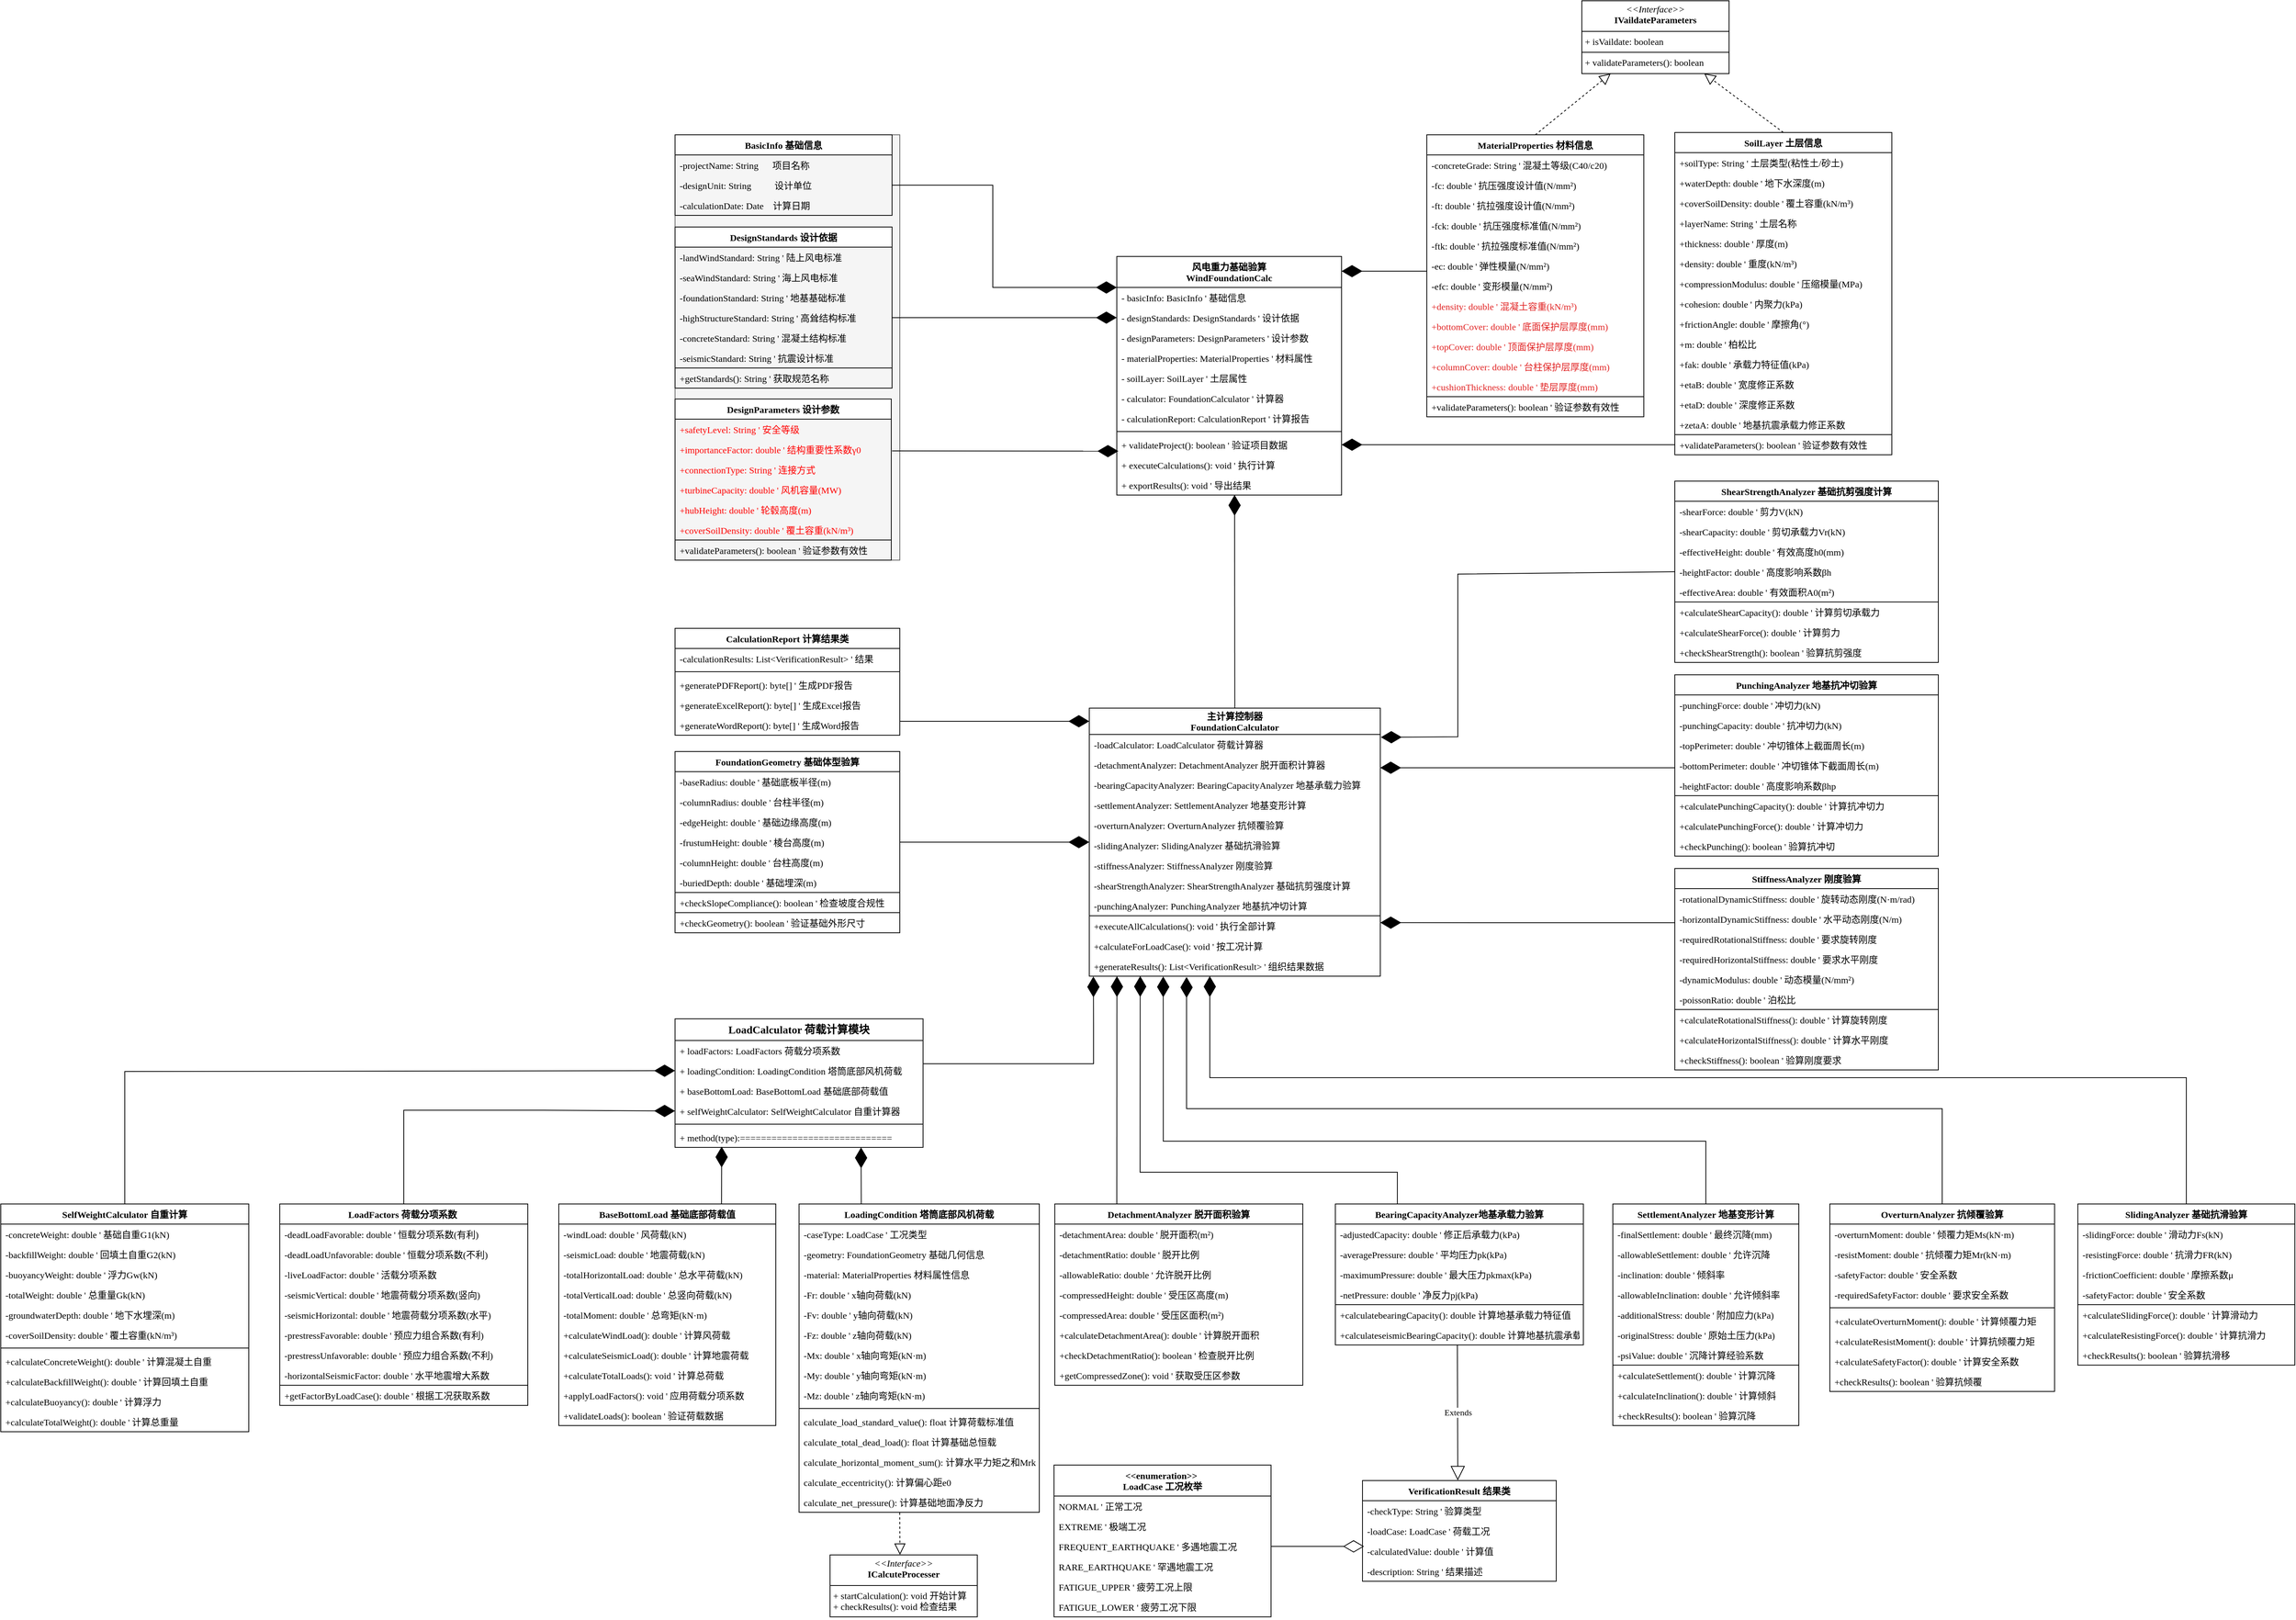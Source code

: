 <mxfile version="28.0.4">
  <diagram name="第 1 页" id="aybmucxAhvVJ4tPIrO5z">
    <mxGraphModel dx="5061" dy="2063" grid="1" gridSize="10" guides="1" tooltips="1" connect="1" arrows="1" fold="1" page="1" pageScale="1" pageWidth="827" pageHeight="1169" math="0" shadow="0">
      <root>
        <mxCell id="0" />
        <mxCell id="1" parent="0" />
        <mxCell id="EZfCqZnLZhEB3VFI4spw-110" value="FoundationGeometry 基础体型验算" style="swimlane;fontStyle=1;childLayout=stackLayout;horizontal=1;startSize=26;horizontalStack=0;resizeParent=1;resizeParentMax=0;resizeLast=0;collapsible=1;marginBottom=0;fontFamily=Times New Roman;" parent="1" vertex="1">
          <mxGeometry x="-2250" y="-41" width="290" height="234" as="geometry" />
        </mxCell>
        <mxCell id="EZfCqZnLZhEB3VFI4spw-111" value="        -baseRadius: double            &#39; 基础底板半径(m)" style="text;strokeColor=none;fillColor=none;align=left;verticalAlign=top;spacingLeft=4;spacingRight=4;overflow=hidden;rotatable=0;points=[[0,0.5],[1,0.5]];portConstraint=eastwest;fontFamily=Times New Roman;" parent="EZfCqZnLZhEB3VFI4spw-110" vertex="1">
          <mxGeometry y="26" width="290" height="26" as="geometry" />
        </mxCell>
        <mxCell id="EZfCqZnLZhEB3VFI4spw-112" value="        -columnRadius: double          &#39; 台柱半径(m)" style="text;strokeColor=none;fillColor=none;align=left;verticalAlign=top;spacingLeft=4;spacingRight=4;overflow=hidden;rotatable=0;points=[[0,0.5],[1,0.5]];portConstraint=eastwest;fontFamily=Times New Roman;" parent="EZfCqZnLZhEB3VFI4spw-110" vertex="1">
          <mxGeometry y="52" width="290" height="26" as="geometry" />
        </mxCell>
        <mxCell id="EZfCqZnLZhEB3VFI4spw-113" value="        -edgeHeight: double            &#39; 基础边缘高度(m)" style="text;strokeColor=none;fillColor=none;align=left;verticalAlign=top;spacingLeft=4;spacingRight=4;overflow=hidden;rotatable=0;points=[[0,0.5],[1,0.5]];portConstraint=eastwest;fontFamily=Times New Roman;" parent="EZfCqZnLZhEB3VFI4spw-110" vertex="1">
          <mxGeometry y="78" width="290" height="26" as="geometry" />
        </mxCell>
        <mxCell id="EZfCqZnLZhEB3VFI4spw-114" value="        -frustumHeight: double         &#39; 棱台高度(m)" style="text;strokeColor=none;fillColor=none;align=left;verticalAlign=top;spacingLeft=4;spacingRight=4;overflow=hidden;rotatable=0;points=[[0,0.5],[1,0.5]];portConstraint=eastwest;fontFamily=Times New Roman;" parent="EZfCqZnLZhEB3VFI4spw-110" vertex="1">
          <mxGeometry y="104" width="290" height="26" as="geometry" />
        </mxCell>
        <mxCell id="EZfCqZnLZhEB3VFI4spw-115" value="        -columnHeight: double          &#39; 台柱高度(m)" style="text;strokeColor=none;fillColor=none;align=left;verticalAlign=top;spacingLeft=4;spacingRight=4;overflow=hidden;rotatable=0;points=[[0,0.5],[1,0.5]];portConstraint=eastwest;fontFamily=Times New Roman;" parent="EZfCqZnLZhEB3VFI4spw-110" vertex="1">
          <mxGeometry y="130" width="290" height="26" as="geometry" />
        </mxCell>
        <mxCell id="EZfCqZnLZhEB3VFI4spw-116" value="        -buriedDepth: double           &#39; 基础埋深(m)" style="text;strokeColor=none;fillColor=none;align=left;verticalAlign=top;spacingLeft=4;spacingRight=4;overflow=hidden;rotatable=0;points=[[0,0.5],[1,0.5]];portConstraint=eastwest;fontFamily=Times New Roman;" parent="EZfCqZnLZhEB3VFI4spw-110" vertex="1">
          <mxGeometry y="156" width="290" height="26" as="geometry" />
        </mxCell>
        <mxCell id="EZfCqZnLZhEB3VFI4spw-117" value="        +checkSlopeCompliance(): boolean &#39; 检查坡度合规性" style="text;strokeColor=default;fillColor=none;align=left;verticalAlign=top;spacingLeft=4;spacingRight=4;overflow=hidden;rotatable=0;points=[[0,0.5],[1,0.5]];portConstraint=eastwest;fontFamily=Times New Roman;" parent="EZfCqZnLZhEB3VFI4spw-110" vertex="1">
          <mxGeometry y="182" width="290" height="26" as="geometry" />
        </mxCell>
        <mxCell id="EZfCqZnLZhEB3VFI4spw-118" value="        +checkGeometry(): boolean   &#39; 验证基础外形尺寸" style="text;strokeColor=none;fillColor=none;align=left;verticalAlign=top;spacingLeft=4;spacingRight=4;overflow=hidden;rotatable=0;points=[[0,0.5],[1,0.5]];portConstraint=eastwest;fontFamily=Times New Roman;" parent="EZfCqZnLZhEB3VFI4spw-110" vertex="1">
          <mxGeometry y="208" width="290" height="26" as="geometry" />
        </mxCell>
        <mxCell id="EZfCqZnLZhEB3VFI4spw-121" value="&lt;&lt;enumeration&gt;&gt; &#xa;LoadCase 工况枚举" style="swimlane;fontStyle=1;childLayout=stackLayout;horizontal=1;startSize=40;horizontalStack=0;resizeParent=1;resizeParentMax=0;resizeLast=0;collapsible=1;marginBottom=0;fontFamily=Times New Roman;" parent="1" vertex="1">
          <mxGeometry x="-1761" y="880" width="280" height="196" as="geometry" />
        </mxCell>
        <mxCell id="EZfCqZnLZhEB3VFI4spw-125" value="        NORMAL                         &#39; 正常工况" style="text;strokeColor=none;fillColor=none;align=left;verticalAlign=top;spacingLeft=4;spacingRight=4;overflow=hidden;rotatable=0;points=[[0,0.5],[1,0.5]];portConstraint=eastwest;fontFamily=Times New Roman;" parent="EZfCqZnLZhEB3VFI4spw-121" vertex="1">
          <mxGeometry y="40" width="280" height="26" as="geometry" />
        </mxCell>
        <mxCell id="EZfCqZnLZhEB3VFI4spw-126" value="        EXTREME                        &#39; 极端工况" style="text;strokeColor=none;fillColor=none;align=left;verticalAlign=top;spacingLeft=4;spacingRight=4;overflow=hidden;rotatable=0;points=[[0,0.5],[1,0.5]];portConstraint=eastwest;fontFamily=Times New Roman;" parent="EZfCqZnLZhEB3VFI4spw-121" vertex="1">
          <mxGeometry y="66" width="280" height="26" as="geometry" />
        </mxCell>
        <mxCell id="EZfCqZnLZhEB3VFI4spw-127" value="        FREQUENT_EARTHQUAKE            &#39; 多遇地震工况" style="text;strokeColor=none;fillColor=none;align=left;verticalAlign=top;spacingLeft=4;spacingRight=4;overflow=hidden;rotatable=0;points=[[0,0.5],[1,0.5]];portConstraint=eastwest;fontFamily=Times New Roman;" parent="EZfCqZnLZhEB3VFI4spw-121" vertex="1">
          <mxGeometry y="92" width="280" height="26" as="geometry" />
        </mxCell>
        <mxCell id="EZfCqZnLZhEB3VFI4spw-128" value="        RARE_EARTHQUAKE                &#39; 罕遇地震工况" style="text;strokeColor=none;fillColor=none;align=left;verticalAlign=top;spacingLeft=4;spacingRight=4;overflow=hidden;rotatable=0;points=[[0,0.5],[1,0.5]];portConstraint=eastwest;fontFamily=Times New Roman;" parent="EZfCqZnLZhEB3VFI4spw-121" vertex="1">
          <mxGeometry y="118" width="280" height="26" as="geometry" />
        </mxCell>
        <mxCell id="EZfCqZnLZhEB3VFI4spw-129" value="        FATIGUE_UPPER                  &#39; 疲劳工况上限" style="text;strokeColor=none;fillColor=none;align=left;verticalAlign=top;spacingLeft=4;spacingRight=4;overflow=hidden;rotatable=0;points=[[0,0.5],[1,0.5]];portConstraint=eastwest;fontFamily=Times New Roman;" parent="EZfCqZnLZhEB3VFI4spw-121" vertex="1">
          <mxGeometry y="144" width="280" height="26" as="geometry" />
        </mxCell>
        <mxCell id="EZfCqZnLZhEB3VFI4spw-130" value="        FATIGUE_LOWER                  &#39; 疲劳工况下限" style="text;strokeColor=none;fillColor=none;align=left;verticalAlign=top;spacingLeft=4;spacingRight=4;overflow=hidden;rotatable=0;points=[[0,0.5],[1,0.5]];portConstraint=eastwest;fontFamily=Times New Roman;" parent="EZfCqZnLZhEB3VFI4spw-121" vertex="1">
          <mxGeometry y="170" width="280" height="26" as="geometry" />
        </mxCell>
        <mxCell id="EZfCqZnLZhEB3VFI4spw-143" value="LoadFactors 荷载分项系数 " style="swimlane;fontStyle=1;childLayout=stackLayout;horizontal=1;startSize=26;horizontalStack=0;resizeParent=1;resizeParentMax=0;resizeLast=0;collapsible=1;marginBottom=0;fontFamily=Times New Roman;" parent="1" vertex="1">
          <mxGeometry x="-2760" y="543" width="320" height="260" as="geometry" />
        </mxCell>
        <mxCell id="EZfCqZnLZhEB3VFI4spw-144" value="        -deadLoadFavorable: double     &#39; 恒载分项系数(有利)" style="text;strokeColor=none;fillColor=none;align=left;verticalAlign=top;spacingLeft=4;spacingRight=4;overflow=hidden;rotatable=0;points=[[0,0.5],[1,0.5]];portConstraint=eastwest;fontFamily=Times New Roman;" parent="EZfCqZnLZhEB3VFI4spw-143" vertex="1">
          <mxGeometry y="26" width="320" height="26" as="geometry" />
        </mxCell>
        <mxCell id="EZfCqZnLZhEB3VFI4spw-145" value="        -deadLoadUnfavorable: double   &#39; 恒载分项系数(不利)" style="text;strokeColor=none;fillColor=none;align=left;verticalAlign=top;spacingLeft=4;spacingRight=4;overflow=hidden;rotatable=0;points=[[0,0.5],[1,0.5]];portConstraint=eastwest;fontFamily=Times New Roman;" parent="EZfCqZnLZhEB3VFI4spw-143" vertex="1">
          <mxGeometry y="52" width="320" height="26" as="geometry" />
        </mxCell>
        <mxCell id="EZfCqZnLZhEB3VFI4spw-146" value="        -liveLoadFactor: double        &#39; 活载分项系数" style="text;strokeColor=none;fillColor=none;align=left;verticalAlign=top;spacingLeft=4;spacingRight=4;overflow=hidden;rotatable=0;points=[[0,0.5],[1,0.5]];portConstraint=eastwest;fontFamily=Times New Roman;" parent="EZfCqZnLZhEB3VFI4spw-143" vertex="1">
          <mxGeometry y="78" width="320" height="26" as="geometry" />
        </mxCell>
        <mxCell id="EZfCqZnLZhEB3VFI4spw-147" value="        -seismicVertical: double       &#39; 地震荷载分项系数(竖向)" style="text;strokeColor=none;fillColor=none;align=left;verticalAlign=top;spacingLeft=4;spacingRight=4;overflow=hidden;rotatable=0;points=[[0,0.5],[1,0.5]];portConstraint=eastwest;fontFamily=Times New Roman;" parent="EZfCqZnLZhEB3VFI4spw-143" vertex="1">
          <mxGeometry y="104" width="320" height="26" as="geometry" />
        </mxCell>
        <mxCell id="EZfCqZnLZhEB3VFI4spw-148" value="        -seismicHorizontal: double     &#39; 地震荷载分项系数(水平)" style="text;strokeColor=none;fillColor=none;align=left;verticalAlign=top;spacingLeft=4;spacingRight=4;overflow=hidden;rotatable=0;points=[[0,0.5],[1,0.5]];portConstraint=eastwest;fontFamily=Times New Roman;" parent="EZfCqZnLZhEB3VFI4spw-143" vertex="1">
          <mxGeometry y="130" width="320" height="26" as="geometry" />
        </mxCell>
        <mxCell id="EZfCqZnLZhEB3VFI4spw-149" value="        -prestressFavorable: double    &#39; 预应力组合系数(有利)" style="text;strokeColor=none;fillColor=none;align=left;verticalAlign=top;spacingLeft=4;spacingRight=4;overflow=hidden;rotatable=0;points=[[0,0.5],[1,0.5]];portConstraint=eastwest;fontFamily=Times New Roman;" parent="EZfCqZnLZhEB3VFI4spw-143" vertex="1">
          <mxGeometry y="156" width="320" height="26" as="geometry" />
        </mxCell>
        <mxCell id="EZfCqZnLZhEB3VFI4spw-150" value="        -prestressUnfavorable: double  &#39; 预应力组合系数(不利)" style="text;strokeColor=none;fillColor=none;align=left;verticalAlign=top;spacingLeft=4;spacingRight=4;overflow=hidden;rotatable=0;points=[[0,0.5],[1,0.5]];portConstraint=eastwest;fontFamily=Times New Roman;" parent="EZfCqZnLZhEB3VFI4spw-143" vertex="1">
          <mxGeometry y="182" width="320" height="26" as="geometry" />
        </mxCell>
        <mxCell id="EZfCqZnLZhEB3VFI4spw-151" value="        -horizontalSeismicFactor: double &#39; 水平地震增大系数" style="text;strokeColor=none;fillColor=none;align=left;verticalAlign=top;spacingLeft=4;spacingRight=4;overflow=hidden;rotatable=0;points=[[0,0.5],[1,0.5]];portConstraint=eastwest;fontFamily=Times New Roman;" parent="EZfCqZnLZhEB3VFI4spw-143" vertex="1">
          <mxGeometry y="208" width="320" height="26" as="geometry" />
        </mxCell>
        <mxCell id="EZfCqZnLZhEB3VFI4spw-152" value="        +getFactorByLoadCase(): double &#39; 根据工况获取系数" style="text;strokeColor=default;fillColor=none;align=left;verticalAlign=top;spacingLeft=4;spacingRight=4;overflow=hidden;rotatable=0;points=[[0,0.5],[1,0.5]];portConstraint=eastwest;fontFamily=Times New Roman;" parent="EZfCqZnLZhEB3VFI4spw-143" vertex="1">
          <mxGeometry y="234" width="320" height="26" as="geometry" />
        </mxCell>
        <mxCell id="EZfCqZnLZhEB3VFI4spw-154" value="BaseBottomLoad 基础底部荷载值" style="swimlane;fontStyle=1;childLayout=stackLayout;horizontal=1;startSize=26;horizontalStack=0;resizeParent=1;resizeParentMax=0;resizeLast=0;collapsible=1;marginBottom=0;fontFamily=Times New Roman;" parent="1" vertex="1">
          <mxGeometry x="-2400" y="543" width="280" height="286" as="geometry" />
        </mxCell>
        <mxCell id="EZfCqZnLZhEB3VFI4spw-156" value="        -windLoad: double              &#39; 风荷载(kN)" style="text;strokeColor=none;fillColor=none;align=left;verticalAlign=top;spacingLeft=4;spacingRight=4;overflow=hidden;rotatable=0;points=[[0,0.5],[1,0.5]];portConstraint=eastwest;fontFamily=Times New Roman;" parent="EZfCqZnLZhEB3VFI4spw-154" vertex="1">
          <mxGeometry y="26" width="280" height="26" as="geometry" />
        </mxCell>
        <mxCell id="EZfCqZnLZhEB3VFI4spw-157" value="        -seismicLoad: double           &#39; 地震荷载(kN)" style="text;strokeColor=none;fillColor=none;align=left;verticalAlign=top;spacingLeft=4;spacingRight=4;overflow=hidden;rotatable=0;points=[[0,0.5],[1,0.5]];portConstraint=eastwest;fontFamily=Times New Roman;" parent="EZfCqZnLZhEB3VFI4spw-154" vertex="1">
          <mxGeometry y="52" width="280" height="26" as="geometry" />
        </mxCell>
        <mxCell id="EZfCqZnLZhEB3VFI4spw-158" value="        -totalHorizontalLoad: double   &#39; 总水平荷载(kN)" style="text;strokeColor=none;fillColor=none;align=left;verticalAlign=top;spacingLeft=4;spacingRight=4;overflow=hidden;rotatable=0;points=[[0,0.5],[1,0.5]];portConstraint=eastwest;fontFamily=Times New Roman;" parent="EZfCqZnLZhEB3VFI4spw-154" vertex="1">
          <mxGeometry y="78" width="280" height="26" as="geometry" />
        </mxCell>
        <mxCell id="EZfCqZnLZhEB3VFI4spw-159" value="        -totalVerticalLoad: double     &#39; 总竖向荷载(kN)" style="text;strokeColor=none;fillColor=none;align=left;verticalAlign=top;spacingLeft=4;spacingRight=4;overflow=hidden;rotatable=0;points=[[0,0.5],[1,0.5]];portConstraint=eastwest;fontFamily=Times New Roman;" parent="EZfCqZnLZhEB3VFI4spw-154" vertex="1">
          <mxGeometry y="104" width="280" height="26" as="geometry" />
        </mxCell>
        <mxCell id="EZfCqZnLZhEB3VFI4spw-160" value="        -totalMoment: double           &#39; 总弯矩(kN·m)" style="text;strokeColor=none;fillColor=none;align=left;verticalAlign=top;spacingLeft=4;spacingRight=4;overflow=hidden;rotatable=0;points=[[0,0.5],[1,0.5]];portConstraint=eastwest;fontFamily=Times New Roman;" parent="EZfCqZnLZhEB3VFI4spw-154" vertex="1">
          <mxGeometry y="130" width="280" height="26" as="geometry" />
        </mxCell>
        <mxCell id="EZfCqZnLZhEB3VFI4spw-161" value="        +calculateWindLoad(): double   &#39; 计算风荷载" style="text;strokeColor=none;fillColor=none;align=left;verticalAlign=top;spacingLeft=4;spacingRight=4;overflow=hidden;rotatable=0;points=[[0,0.5],[1,0.5]];portConstraint=eastwest;fontFamily=Times New Roman;" parent="EZfCqZnLZhEB3VFI4spw-154" vertex="1">
          <mxGeometry y="156" width="280" height="26" as="geometry" />
        </mxCell>
        <mxCell id="EZfCqZnLZhEB3VFI4spw-162" value="        +calculateSeismicLoad(): double &#39; 计算地震荷载" style="text;strokeColor=none;fillColor=none;align=left;verticalAlign=top;spacingLeft=4;spacingRight=4;overflow=hidden;rotatable=0;points=[[0,0.5],[1,0.5]];portConstraint=eastwest;fontFamily=Times New Roman;" parent="EZfCqZnLZhEB3VFI4spw-154" vertex="1">
          <mxGeometry y="182" width="280" height="26" as="geometry" />
        </mxCell>
        <mxCell id="EZfCqZnLZhEB3VFI4spw-163" value="        +calculateTotalLoads(): void   &#39; 计算总荷载" style="text;strokeColor=none;fillColor=none;align=left;verticalAlign=top;spacingLeft=4;spacingRight=4;overflow=hidden;rotatable=0;points=[[0,0.5],[1,0.5]];portConstraint=eastwest;fontFamily=Times New Roman;" parent="EZfCqZnLZhEB3VFI4spw-154" vertex="1">
          <mxGeometry y="208" width="280" height="26" as="geometry" />
        </mxCell>
        <mxCell id="EZfCqZnLZhEB3VFI4spw-164" value="        +applyLoadFactors(): void      &#39; 应用荷载分项系数" style="text;strokeColor=none;fillColor=none;align=left;verticalAlign=top;spacingLeft=4;spacingRight=4;overflow=hidden;rotatable=0;points=[[0,0.5],[1,0.5]];portConstraint=eastwest;fontFamily=Times New Roman;" parent="EZfCqZnLZhEB3VFI4spw-154" vertex="1">
          <mxGeometry y="234" width="280" height="26" as="geometry" />
        </mxCell>
        <mxCell id="EZfCqZnLZhEB3VFI4spw-165" value="        +validateLoads(): boolean      &#39; 验证荷载数据" style="text;strokeColor=none;fillColor=none;align=left;verticalAlign=top;spacingLeft=4;spacingRight=4;overflow=hidden;rotatable=0;points=[[0,0.5],[1,0.5]];portConstraint=eastwest;fontFamily=Times New Roman;" parent="EZfCqZnLZhEB3VFI4spw-154" vertex="1">
          <mxGeometry y="260" width="280" height="26" as="geometry" />
        </mxCell>
        <mxCell id="EZfCqZnLZhEB3VFI4spw-180" value="DetachmentAnalyzer 脱开面积验算" style="swimlane;fontStyle=1;childLayout=stackLayout;horizontal=1;startSize=26;horizontalStack=0;resizeParent=1;resizeParentMax=0;resizeLast=0;collapsible=1;marginBottom=0;fontFamily=Times New Roman;" parent="1" vertex="1">
          <mxGeometry x="-1760" y="543" width="320" height="234" as="geometry" />
        </mxCell>
        <mxCell id="EZfCqZnLZhEB3VFI4spw-183" value="        -detachmentArea: double        &#39; 脱开面积(m²)" style="text;strokeColor=none;fillColor=none;align=left;verticalAlign=top;spacingLeft=4;spacingRight=4;overflow=hidden;rotatable=0;points=[[0,0.5],[1,0.5]];portConstraint=eastwest;fontFamily=Times New Roman;" parent="EZfCqZnLZhEB3VFI4spw-180" vertex="1">
          <mxGeometry y="26" width="320" height="26" as="geometry" />
        </mxCell>
        <mxCell id="EZfCqZnLZhEB3VFI4spw-184" value="        -detachmentRatio: double       &#39; 脱开比例" style="text;strokeColor=none;fillColor=none;align=left;verticalAlign=top;spacingLeft=4;spacingRight=4;overflow=hidden;rotatable=0;points=[[0,0.5],[1,0.5]];portConstraint=eastwest;fontFamily=Times New Roman;" parent="EZfCqZnLZhEB3VFI4spw-180" vertex="1">
          <mxGeometry y="52" width="320" height="26" as="geometry" />
        </mxCell>
        <mxCell id="EZfCqZnLZhEB3VFI4spw-185" value="        -allowableRatio: double        &#39; 允许脱开比例" style="text;strokeColor=none;fillColor=none;align=left;verticalAlign=top;spacingLeft=4;spacingRight=4;overflow=hidden;rotatable=0;points=[[0,0.5],[1,0.5]];portConstraint=eastwest;fontFamily=Times New Roman;" parent="EZfCqZnLZhEB3VFI4spw-180" vertex="1">
          <mxGeometry y="78" width="320" height="26" as="geometry" />
        </mxCell>
        <mxCell id="EZfCqZnLZhEB3VFI4spw-186" value="        -compressedHeight: double      &#39; 受压区高度(m)" style="text;strokeColor=none;fillColor=none;align=left;verticalAlign=top;spacingLeft=4;spacingRight=4;overflow=hidden;rotatable=0;points=[[0,0.5],[1,0.5]];portConstraint=eastwest;fontFamily=Times New Roman;" parent="EZfCqZnLZhEB3VFI4spw-180" vertex="1">
          <mxGeometry y="104" width="320" height="26" as="geometry" />
        </mxCell>
        <mxCell id="EZfCqZnLZhEB3VFI4spw-187" value="        -compressedArea: double        &#39; 受压区面积(m²)" style="text;strokeColor=none;fillColor=none;align=left;verticalAlign=top;spacingLeft=4;spacingRight=4;overflow=hidden;rotatable=0;points=[[0,0.5],[1,0.5]];portConstraint=eastwest;fontFamily=Times New Roman;" parent="EZfCqZnLZhEB3VFI4spw-180" vertex="1">
          <mxGeometry y="130" width="320" height="26" as="geometry" />
        </mxCell>
        <mxCell id="EZfCqZnLZhEB3VFI4spw-188" value="        +calculateDetachmentArea(): double &#39; 计算脱开面积" style="text;strokeColor=none;fillColor=none;align=left;verticalAlign=top;spacingLeft=4;spacingRight=4;overflow=hidden;rotatable=0;points=[[0,0.5],[1,0.5]];portConstraint=eastwest;fontFamily=Times New Roman;" parent="EZfCqZnLZhEB3VFI4spw-180" vertex="1">
          <mxGeometry y="156" width="320" height="26" as="geometry" />
        </mxCell>
        <mxCell id="EZfCqZnLZhEB3VFI4spw-189" value="        +checkDetachmentRatio(): boolean &#39; 检查脱开比例" style="text;strokeColor=none;fillColor=none;align=left;verticalAlign=top;spacingLeft=4;spacingRight=4;overflow=hidden;rotatable=0;points=[[0,0.5],[1,0.5]];portConstraint=eastwest;fontFamily=Times New Roman;" parent="EZfCqZnLZhEB3VFI4spw-180" vertex="1">
          <mxGeometry y="182" width="320" height="26" as="geometry" />
        </mxCell>
        <mxCell id="EZfCqZnLZhEB3VFI4spw-190" value="        +getCompressedZone(): void     &#39; 获取受压区参数" style="text;strokeColor=none;fillColor=none;align=left;verticalAlign=top;spacingLeft=4;spacingRight=4;overflow=hidden;rotatable=0;points=[[0,0.5],[1,0.5]];portConstraint=eastwest;fontFamily=Times New Roman;" parent="EZfCqZnLZhEB3VFI4spw-180" vertex="1">
          <mxGeometry y="208" width="320" height="26" as="geometry" />
        </mxCell>
        <mxCell id="EZfCqZnLZhEB3VFI4spw-192" value="BearingCapacityAnalyzer地基承载力验算" style="swimlane;fontStyle=1;childLayout=stackLayout;horizontal=1;startSize=26;horizontalStack=0;resizeParent=1;resizeParentMax=0;resizeLast=0;collapsible=1;marginBottom=0;fontFamily=Times New Roman;" parent="1" vertex="1">
          <mxGeometry x="-1398" y="543" width="320" height="182" as="geometry" />
        </mxCell>
        <mxCell id="EZfCqZnLZhEB3VFI4spw-195" value="        -adjustedCapacity: double      &#39; 修正后承载力(kPa)" style="text;strokeColor=none;fillColor=none;align=left;verticalAlign=top;spacingLeft=4;spacingRight=4;overflow=hidden;rotatable=0;points=[[0,0.5],[1,0.5]];portConstraint=eastwest;fontFamily=Times New Roman;" parent="EZfCqZnLZhEB3VFI4spw-192" vertex="1">
          <mxGeometry y="26" width="320" height="26" as="geometry" />
        </mxCell>
        <mxCell id="EZfCqZnLZhEB3VFI4spw-196" value="        -averagePressure: double       &#39; 平均压力pk(kPa)" style="text;strokeColor=none;fillColor=none;align=left;verticalAlign=top;spacingLeft=4;spacingRight=4;overflow=hidden;rotatable=0;points=[[0,0.5],[1,0.5]];portConstraint=eastwest;fontFamily=Times New Roman;" parent="EZfCqZnLZhEB3VFI4spw-192" vertex="1">
          <mxGeometry y="52" width="320" height="26" as="geometry" />
        </mxCell>
        <mxCell id="EZfCqZnLZhEB3VFI4spw-197" value="        -maximumPressure: double       &#39; 最大压力pkmax(kPa)" style="text;strokeColor=none;fillColor=none;align=left;verticalAlign=top;spacingLeft=4;spacingRight=4;overflow=hidden;rotatable=0;points=[[0,0.5],[1,0.5]];portConstraint=eastwest;fontFamily=Times New Roman;" parent="EZfCqZnLZhEB3VFI4spw-192" vertex="1">
          <mxGeometry y="78" width="320" height="26" as="geometry" />
        </mxCell>
        <mxCell id="EZfCqZnLZhEB3VFI4spw-198" value="        -netPressure: double           &#39; 净反力pj(kPa)" style="text;strokeColor=none;fillColor=none;align=left;verticalAlign=top;spacingLeft=4;spacingRight=4;overflow=hidden;rotatable=0;points=[[0,0.5],[1,0.5]];portConstraint=eastwest;fontFamily=Times New Roman;" parent="EZfCqZnLZhEB3VFI4spw-192" vertex="1">
          <mxGeometry y="104" width="320" height="26" as="geometry" />
        </mxCell>
        <mxCell id="bMlo6gDgvaXMiZZ_Ej5c-84" value="" style="group;strokeColor=default;" parent="EZfCqZnLZhEB3VFI4spw-192" vertex="1" connectable="0">
          <mxGeometry y="130" width="320" height="52" as="geometry" />
        </mxCell>
        <mxCell id="EZfCqZnLZhEB3VFI4spw-199" value="        +calculatebearingCapacity(): double 计算地基承载力特征值" style="text;strokeColor=none;fillColor=none;align=left;verticalAlign=top;spacingLeft=4;spacingRight=4;overflow=hidden;rotatable=0;points=[[0,0.5],[1,0.5]];portConstraint=eastwest;fontFamily=Times New Roman;" parent="bMlo6gDgvaXMiZZ_Ej5c-84" vertex="1">
          <mxGeometry width="320" height="26" as="geometry" />
        </mxCell>
        <mxCell id="EZfCqZnLZhEB3VFI4spw-200" value="        +calculateseismicBearingCapacity(): double 计算地基抗震承载力特征值" style="text;strokeColor=none;fillColor=none;align=left;verticalAlign=top;spacingLeft=4;spacingRight=4;overflow=hidden;rotatable=0;points=[[0,0.5],[1,0.5]];portConstraint=eastwest;fontFamily=Times New Roman;" parent="bMlo6gDgvaXMiZZ_Ej5c-84" vertex="1">
          <mxGeometry y="26" width="320" height="26" as="geometry" />
        </mxCell>
        <mxCell id="EZfCqZnLZhEB3VFI4spw-203" value="SettlementAnalyzer 地基变形计算" style="swimlane;fontStyle=1;childLayout=stackLayout;horizontal=1;startSize=26;horizontalStack=0;resizeParent=1;resizeParentMax=0;resizeLast=0;collapsible=1;marginBottom=0;fontFamily=Times New Roman;" parent="1" vertex="1">
          <mxGeometry x="-1040" y="543" width="240" height="286" as="geometry" />
        </mxCell>
        <mxCell id="EZfCqZnLZhEB3VFI4spw-205" value="        -finalSettlement: double       &#39; 最终沉降(mm)" style="text;strokeColor=none;fillColor=none;align=left;verticalAlign=top;spacingLeft=4;spacingRight=4;overflow=hidden;rotatable=0;points=[[0,0.5],[1,0.5]];portConstraint=eastwest;fontFamily=Times New Roman;" parent="EZfCqZnLZhEB3VFI4spw-203" vertex="1">
          <mxGeometry y="26" width="240" height="26" as="geometry" />
        </mxCell>
        <mxCell id="EZfCqZnLZhEB3VFI4spw-206" value="        -allowableSettlement: double   &#39; 允许沉降" style="text;strokeColor=none;fillColor=none;align=left;verticalAlign=top;spacingLeft=4;spacingRight=4;overflow=hidden;rotatable=0;points=[[0,0.5],[1,0.5]];portConstraint=eastwest;fontFamily=Times New Roman;" parent="EZfCqZnLZhEB3VFI4spw-203" vertex="1">
          <mxGeometry y="52" width="240" height="26" as="geometry" />
        </mxCell>
        <mxCell id="EZfCqZnLZhEB3VFI4spw-207" value="        -inclination: double           &#39; 倾斜率" style="text;strokeColor=none;fillColor=none;align=left;verticalAlign=top;spacingLeft=4;spacingRight=4;overflow=hidden;rotatable=0;points=[[0,0.5],[1,0.5]];portConstraint=eastwest;fontFamily=Times New Roman;" parent="EZfCqZnLZhEB3VFI4spw-203" vertex="1">
          <mxGeometry y="78" width="240" height="26" as="geometry" />
        </mxCell>
        <mxCell id="EZfCqZnLZhEB3VFI4spw-208" value="        -allowableInclination: double  &#39; 允许倾斜率" style="text;strokeColor=none;fillColor=none;align=left;verticalAlign=top;spacingLeft=4;spacingRight=4;overflow=hidden;rotatable=0;points=[[0,0.5],[1,0.5]];portConstraint=eastwest;fontFamily=Times New Roman;" parent="EZfCqZnLZhEB3VFI4spw-203" vertex="1">
          <mxGeometry y="104" width="240" height="26" as="geometry" />
        </mxCell>
        <mxCell id="EZfCqZnLZhEB3VFI4spw-209" value="        -additionalStress: double      &#39; 附加应力(kPa)" style="text;strokeColor=none;fillColor=none;align=left;verticalAlign=top;spacingLeft=4;spacingRight=4;overflow=hidden;rotatable=0;points=[[0,0.5],[1,0.5]];portConstraint=eastwest;fontFamily=Times New Roman;" parent="EZfCqZnLZhEB3VFI4spw-203" vertex="1">
          <mxGeometry y="130" width="240" height="26" as="geometry" />
        </mxCell>
        <mxCell id="EZfCqZnLZhEB3VFI4spw-210" value="        -originalStress: double        &#39; 原始土压力(kPa)" style="text;strokeColor=none;fillColor=none;align=left;verticalAlign=top;spacingLeft=4;spacingRight=4;overflow=hidden;rotatable=0;points=[[0,0.5],[1,0.5]];portConstraint=eastwest;fontFamily=Times New Roman;" parent="EZfCqZnLZhEB3VFI4spw-203" vertex="1">
          <mxGeometry y="156" width="240" height="26" as="geometry" />
        </mxCell>
        <mxCell id="EZfCqZnLZhEB3VFI4spw-211" value="        -psiValue: double              &#39; 沉降计算经验系数" style="text;strokeColor=none;fillColor=none;align=left;verticalAlign=top;spacingLeft=4;spacingRight=4;overflow=hidden;rotatable=0;points=[[0,0.5],[1,0.5]];portConstraint=eastwest;fontFamily=Times New Roman;" parent="EZfCqZnLZhEB3VFI4spw-203" vertex="1">
          <mxGeometry y="182" width="240" height="26" as="geometry" />
        </mxCell>
        <mxCell id="bMlo6gDgvaXMiZZ_Ej5c-82" value="" style="group;strokeColor=default;" parent="EZfCqZnLZhEB3VFI4spw-203" vertex="1" connectable="0">
          <mxGeometry y="208" width="240" height="78" as="geometry" />
        </mxCell>
        <mxCell id="EZfCqZnLZhEB3VFI4spw-212" value="        +calculateSettlement(): double &#39; 计算沉降" style="text;strokeColor=none;fillColor=none;align=left;verticalAlign=top;spacingLeft=4;spacingRight=4;overflow=hidden;rotatable=0;points=[[0,0.5],[1,0.5]];portConstraint=eastwest;fontFamily=Times New Roman;" parent="bMlo6gDgvaXMiZZ_Ej5c-82" vertex="1">
          <mxGeometry width="240" height="26" as="geometry" />
        </mxCell>
        <mxCell id="EZfCqZnLZhEB3VFI4spw-213" value="        +calculateInclination(): double &#39; 计算倾斜" style="text;strokeColor=none;fillColor=none;align=left;verticalAlign=top;spacingLeft=4;spacingRight=4;overflow=hidden;rotatable=0;points=[[0,0.5],[1,0.5]];portConstraint=eastwest;fontFamily=Times New Roman;" parent="bMlo6gDgvaXMiZZ_Ej5c-82" vertex="1">
          <mxGeometry y="26" width="240" height="26" as="geometry" />
        </mxCell>
        <mxCell id="EZfCqZnLZhEB3VFI4spw-214" value="        +checkResults(): boolean    &#39; 验算沉降" style="text;strokeColor=none;fillColor=none;align=left;verticalAlign=top;spacingLeft=4;spacingRight=4;overflow=hidden;rotatable=0;points=[[0,0.5],[1,0.5]];portConstraint=eastwest;fontFamily=Times New Roman;" parent="bMlo6gDgvaXMiZZ_Ej5c-82" vertex="1">
          <mxGeometry y="52" width="240" height="26" as="geometry" />
        </mxCell>
        <mxCell id="EZfCqZnLZhEB3VFI4spw-229" value="SlidingAnalyzer 基础抗滑验算" style="swimlane;fontStyle=1;childLayout=stackLayout;horizontal=1;startSize=26;horizontalStack=0;resizeParent=1;resizeParentMax=0;resizeLast=0;collapsible=1;marginBottom=0;fontFamily=Times New Roman;" parent="1" vertex="1">
          <mxGeometry x="-440" y="543" width="280" height="208" as="geometry" />
        </mxCell>
        <mxCell id="EZfCqZnLZhEB3VFI4spw-230" value="        -slidingForce: double          &#39; 滑动力Fs(kN)" style="text;strokeColor=none;fillColor=none;align=left;verticalAlign=top;spacingLeft=4;spacingRight=4;overflow=hidden;rotatable=0;points=[[0,0.5],[1,0.5]];portConstraint=eastwest;fontFamily=Times New Roman;" parent="EZfCqZnLZhEB3VFI4spw-229" vertex="1">
          <mxGeometry y="26" width="280" height="26" as="geometry" />
        </mxCell>
        <mxCell id="EZfCqZnLZhEB3VFI4spw-231" value="        -resistingForce: double        &#39; 抗滑力FR(kN)" style="text;strokeColor=none;fillColor=none;align=left;verticalAlign=top;spacingLeft=4;spacingRight=4;overflow=hidden;rotatable=0;points=[[0,0.5],[1,0.5]];portConstraint=eastwest;fontFamily=Times New Roman;" parent="EZfCqZnLZhEB3VFI4spw-229" vertex="1">
          <mxGeometry y="52" width="280" height="26" as="geometry" />
        </mxCell>
        <mxCell id="EZfCqZnLZhEB3VFI4spw-232" value="        -frictionCoefficient: double   &#39; 摩擦系数μ" style="text;strokeColor=none;fillColor=none;align=left;verticalAlign=top;spacingLeft=4;spacingRight=4;overflow=hidden;rotatable=0;points=[[0,0.5],[1,0.5]];portConstraint=eastwest;fontFamily=Times New Roman;" parent="EZfCqZnLZhEB3VFI4spw-229" vertex="1">
          <mxGeometry y="78" width="280" height="26" as="geometry" />
        </mxCell>
        <mxCell id="EZfCqZnLZhEB3VFI4spw-233" value="        -safetyFactor: double          &#39; 安全系数" style="text;strokeColor=none;fillColor=none;align=left;verticalAlign=top;spacingLeft=4;spacingRight=4;overflow=hidden;rotatable=0;points=[[0,0.5],[1,0.5]];portConstraint=eastwest;fontFamily=Times New Roman;" parent="EZfCqZnLZhEB3VFI4spw-229" vertex="1">
          <mxGeometry y="104" width="280" height="26" as="geometry" />
        </mxCell>
        <mxCell id="bMlo6gDgvaXMiZZ_Ej5c-83" value="" style="group;strokeColor=default;" parent="EZfCqZnLZhEB3VFI4spw-229" vertex="1" connectable="0">
          <mxGeometry y="130" width="280" height="78" as="geometry" />
        </mxCell>
        <mxCell id="EZfCqZnLZhEB3VFI4spw-234" value="        +calculateSlidingForce(): double &#39; 计算滑动力" style="text;strokeColor=none;fillColor=none;align=left;verticalAlign=top;spacingLeft=4;spacingRight=4;overflow=hidden;rotatable=0;points=[[0,0.5],[1,0.5]];portConstraint=eastwest;fontFamily=Times New Roman;" parent="bMlo6gDgvaXMiZZ_Ej5c-83" vertex="1">
          <mxGeometry width="280" height="26" as="geometry" />
        </mxCell>
        <mxCell id="EZfCqZnLZhEB3VFI4spw-235" value="        +calculateResistingForce(): double &#39; 计算抗滑力" style="text;strokeColor=none;fillColor=none;align=left;verticalAlign=top;spacingLeft=4;spacingRight=4;overflow=hidden;rotatable=0;points=[[0,0.5],[1,0.5]];portConstraint=eastwest;fontFamily=Times New Roman;" parent="bMlo6gDgvaXMiZZ_Ej5c-83" vertex="1">
          <mxGeometry y="26" width="280" height="26" as="geometry" />
        </mxCell>
        <mxCell id="EZfCqZnLZhEB3VFI4spw-236" value="        +checkResults(): boolean       &#39; 验算抗滑移" style="text;strokeColor=none;fillColor=none;align=left;verticalAlign=top;spacingLeft=4;spacingRight=4;overflow=hidden;rotatable=0;points=[[0,0.5],[1,0.5]];portConstraint=eastwest;fontFamily=Times New Roman;" parent="bMlo6gDgvaXMiZZ_Ej5c-83" vertex="1">
          <mxGeometry y="52" width="280" height="26" as="geometry" />
        </mxCell>
        <mxCell id="EZfCqZnLZhEB3VFI4spw-239" value="StiffnessAnalyzer 刚度验算" style="swimlane;fontStyle=1;childLayout=stackLayout;horizontal=1;startSize=26;horizontalStack=0;resizeParent=1;resizeParentMax=0;resizeLast=0;collapsible=1;marginBottom=0;fontFamily=Times New Roman;" parent="1" vertex="1">
          <mxGeometry x="-960" y="110" width="340" height="260" as="geometry" />
        </mxCell>
        <mxCell id="EZfCqZnLZhEB3VFI4spw-240" value="        -rotationalDynamicStiffness: double &#39; 旋转动态刚度(N·m/rad)" style="text;strokeColor=none;fillColor=none;align=left;verticalAlign=top;spacingLeft=4;spacingRight=4;overflow=hidden;rotatable=0;points=[[0,0.5],[1,0.5]];portConstraint=eastwest;fontFamily=Times New Roman;" parent="EZfCqZnLZhEB3VFI4spw-239" vertex="1">
          <mxGeometry y="26" width="340" height="26" as="geometry" />
        </mxCell>
        <mxCell id="EZfCqZnLZhEB3VFI4spw-241" value="        -horizontalDynamicStiffness: double &#39; 水平动态刚度(N/m)" style="text;strokeColor=none;fillColor=none;align=left;verticalAlign=top;spacingLeft=4;spacingRight=4;overflow=hidden;rotatable=0;points=[[0,0.5],[1,0.5]];portConstraint=eastwest;fontFamily=Times New Roman;" parent="EZfCqZnLZhEB3VFI4spw-239" vertex="1">
          <mxGeometry y="52" width="340" height="26" as="geometry" />
        </mxCell>
        <mxCell id="EZfCqZnLZhEB3VFI4spw-242" value="        -requiredRotationalStiffness: double &#39; 要求旋转刚度" style="text;strokeColor=none;fillColor=none;align=left;verticalAlign=top;spacingLeft=4;spacingRight=4;overflow=hidden;rotatable=0;points=[[0,0.5],[1,0.5]];portConstraint=eastwest;fontFamily=Times New Roman;" parent="EZfCqZnLZhEB3VFI4spw-239" vertex="1">
          <mxGeometry y="78" width="340" height="26" as="geometry" />
        </mxCell>
        <mxCell id="EZfCqZnLZhEB3VFI4spw-243" value="        -requiredHorizontalStiffness: double &#39; 要求水平刚度" style="text;strokeColor=none;fillColor=none;align=left;verticalAlign=top;spacingLeft=4;spacingRight=4;overflow=hidden;rotatable=0;points=[[0,0.5],[1,0.5]];portConstraint=eastwest;fontFamily=Times New Roman;" parent="EZfCqZnLZhEB3VFI4spw-239" vertex="1">
          <mxGeometry y="104" width="340" height="26" as="geometry" />
        </mxCell>
        <mxCell id="EZfCqZnLZhEB3VFI4spw-244" value="        -dynamicModulus: double        &#39; 动态模量(N/mm²)" style="text;strokeColor=none;fillColor=none;align=left;verticalAlign=top;spacingLeft=4;spacingRight=4;overflow=hidden;rotatable=0;points=[[0,0.5],[1,0.5]];portConstraint=eastwest;fontFamily=Times New Roman;" parent="EZfCqZnLZhEB3VFI4spw-239" vertex="1">
          <mxGeometry y="130" width="340" height="26" as="geometry" />
        </mxCell>
        <mxCell id="EZfCqZnLZhEB3VFI4spw-245" value="        -poissonRatio: double          &#39; 泊松比" style="text;strokeColor=none;fillColor=none;align=left;verticalAlign=top;spacingLeft=4;spacingRight=4;overflow=hidden;rotatable=0;points=[[0,0.5],[1,0.5]];portConstraint=eastwest;fontFamily=Times New Roman;" parent="EZfCqZnLZhEB3VFI4spw-239" vertex="1">
          <mxGeometry y="156" width="340" height="26" as="geometry" />
        </mxCell>
        <mxCell id="bMlo6gDgvaXMiZZ_Ej5c-81" value="" style="group;strokeColor=default;" parent="EZfCqZnLZhEB3VFI4spw-239" vertex="1" connectable="0">
          <mxGeometry y="182" width="340" height="78" as="geometry" />
        </mxCell>
        <mxCell id="EZfCqZnLZhEB3VFI4spw-246" value="        +calculateRotationalStiffness(): double &#39; 计算旋转刚度" style="text;strokeColor=none;fillColor=none;align=left;verticalAlign=top;spacingLeft=4;spacingRight=4;overflow=hidden;rotatable=0;points=[[0,0.5],[1,0.5]];portConstraint=eastwest;fontFamily=Times New Roman;" parent="bMlo6gDgvaXMiZZ_Ej5c-81" vertex="1">
          <mxGeometry width="340" height="26" as="geometry" />
        </mxCell>
        <mxCell id="EZfCqZnLZhEB3VFI4spw-247" value="        +calculateHorizontalStiffness(): double &#39; 计算水平刚度" style="text;strokeColor=none;fillColor=none;align=left;verticalAlign=top;spacingLeft=4;spacingRight=4;overflow=hidden;rotatable=0;points=[[0,0.5],[1,0.5]];portConstraint=eastwest;fontFamily=Times New Roman;" parent="bMlo6gDgvaXMiZZ_Ej5c-81" vertex="1">
          <mxGeometry y="26" width="340" height="26" as="geometry" />
        </mxCell>
        <mxCell id="EZfCqZnLZhEB3VFI4spw-248" value="        +checkStiffness(): boolean     &#39; 验算刚度要求" style="text;strokeColor=none;fillColor=none;align=left;verticalAlign=top;spacingLeft=4;spacingRight=4;overflow=hidden;rotatable=0;points=[[0,0.5],[1,0.5]];portConstraint=eastwest;fontFamily=Times New Roman;" parent="bMlo6gDgvaXMiZZ_Ej5c-81" vertex="1">
          <mxGeometry y="52" width="340" height="26" as="geometry" />
        </mxCell>
        <mxCell id="EZfCqZnLZhEB3VFI4spw-251" value="ShearStrengthAnalyzer 基础抗剪强度计算" style="swimlane;fontStyle=1;childLayout=stackLayout;horizontal=1;startSize=26;horizontalStack=0;resizeParent=1;resizeParentMax=0;resizeLast=0;collapsible=1;marginBottom=0;fontFamily=Times New Roman;" parent="1" vertex="1">
          <mxGeometry x="-960" y="-390" width="340" height="234" as="geometry" />
        </mxCell>
        <mxCell id="EZfCqZnLZhEB3VFI4spw-252" value="        -shearForce: double            &#39; 剪力V(kN)" style="text;strokeColor=none;fillColor=none;align=left;verticalAlign=top;spacingLeft=4;spacingRight=4;overflow=hidden;rotatable=0;points=[[0,0.5],[1,0.5]];portConstraint=eastwest;fontFamily=Times New Roman;" parent="EZfCqZnLZhEB3VFI4spw-251" vertex="1">
          <mxGeometry y="26" width="340" height="26" as="geometry" />
        </mxCell>
        <mxCell id="EZfCqZnLZhEB3VFI4spw-253" value="        -shearCapacity: double         &#39; 剪切承载力Vr(kN)" style="text;strokeColor=none;fillColor=none;align=left;verticalAlign=top;spacingLeft=4;spacingRight=4;overflow=hidden;rotatable=0;points=[[0,0.5],[1,0.5]];portConstraint=eastwest;fontFamily=Times New Roman;" parent="EZfCqZnLZhEB3VFI4spw-251" vertex="1">
          <mxGeometry y="52" width="340" height="26" as="geometry" />
        </mxCell>
        <mxCell id="EZfCqZnLZhEB3VFI4spw-254" value="        -effectiveHeight: double       &#39; 有效高度h0(mm)" style="text;strokeColor=none;fillColor=none;align=left;verticalAlign=top;spacingLeft=4;spacingRight=4;overflow=hidden;rotatable=0;points=[[0,0.5],[1,0.5]];portConstraint=eastwest;fontFamily=Times New Roman;" parent="EZfCqZnLZhEB3VFI4spw-251" vertex="1">
          <mxGeometry y="78" width="340" height="26" as="geometry" />
        </mxCell>
        <mxCell id="EZfCqZnLZhEB3VFI4spw-255" value="        -heightFactor: double          &#39; 高度影响系数βh" style="text;strokeColor=none;fillColor=none;align=left;verticalAlign=top;spacingLeft=4;spacingRight=4;overflow=hidden;rotatable=0;points=[[0,0.5],[1,0.5]];portConstraint=eastwest;fontFamily=Times New Roman;" parent="EZfCqZnLZhEB3VFI4spw-251" vertex="1">
          <mxGeometry y="104" width="340" height="26" as="geometry" />
        </mxCell>
        <mxCell id="EZfCqZnLZhEB3VFI4spw-256" value="        -effectiveArea: double         &#39; 有效面积A0(m²)" style="text;strokeColor=none;fillColor=none;align=left;verticalAlign=top;spacingLeft=4;spacingRight=4;overflow=hidden;rotatable=0;points=[[0,0.5],[1,0.5]];portConstraint=eastwest;fontFamily=Times New Roman;" parent="EZfCqZnLZhEB3VFI4spw-251" vertex="1">
          <mxGeometry y="130" width="340" height="26" as="geometry" />
        </mxCell>
        <mxCell id="bMlo6gDgvaXMiZZ_Ej5c-79" value="" style="group;strokeColor=default;" parent="EZfCqZnLZhEB3VFI4spw-251" vertex="1" connectable="0">
          <mxGeometry y="156" width="340" height="78" as="geometry" />
        </mxCell>
        <mxCell id="EZfCqZnLZhEB3VFI4spw-257" value="        +calculateShearCapacity(): double &#39; 计算剪切承载力" style="text;strokeColor=none;fillColor=none;align=left;verticalAlign=top;spacingLeft=4;spacingRight=4;overflow=hidden;rotatable=0;points=[[0,0.5],[1,0.5]];portConstraint=eastwest;fontFamily=Times New Roman;" parent="bMlo6gDgvaXMiZZ_Ej5c-79" vertex="1">
          <mxGeometry width="340" height="26" as="geometry" />
        </mxCell>
        <mxCell id="EZfCqZnLZhEB3VFI4spw-258" value="        +calculateShearForce(): double &#39; 计算剪力" style="text;strokeColor=none;fillColor=none;align=left;verticalAlign=top;spacingLeft=4;spacingRight=4;overflow=hidden;rotatable=0;points=[[0,0.5],[1,0.5]];portConstraint=eastwest;fontFamily=Times New Roman;" parent="bMlo6gDgvaXMiZZ_Ej5c-79" vertex="1">
          <mxGeometry y="26" width="340" height="26" as="geometry" />
        </mxCell>
        <mxCell id="EZfCqZnLZhEB3VFI4spw-259" value="        +checkShearStrength(): boolean &#39; 验算抗剪强度" style="text;strokeColor=none;fillColor=none;align=left;verticalAlign=top;spacingLeft=4;spacingRight=4;overflow=hidden;rotatable=0;points=[[0,0.5],[1,0.5]];portConstraint=eastwest;fontFamily=Times New Roman;" parent="bMlo6gDgvaXMiZZ_Ej5c-79" vertex="1">
          <mxGeometry y="52" width="340" height="26" as="geometry" />
        </mxCell>
        <mxCell id="EZfCqZnLZhEB3VFI4spw-262" value="PunchingAnalyzer 地基抗冲切验算" style="swimlane;fontStyle=1;childLayout=stackLayout;horizontal=1;startSize=26;horizontalStack=0;resizeParent=1;resizeParentMax=0;resizeLast=0;collapsible=1;marginBottom=0;fontFamily=Times New Roman;" parent="1" vertex="1">
          <mxGeometry x="-960" y="-140" width="340" height="234" as="geometry" />
        </mxCell>
        <mxCell id="EZfCqZnLZhEB3VFI4spw-263" value="        -punchingForce: double         &#39; 冲切力(kN)" style="text;strokeColor=none;fillColor=none;align=left;verticalAlign=top;spacingLeft=4;spacingRight=4;overflow=hidden;rotatable=0;points=[[0,0.5],[1,0.5]];portConstraint=eastwest;fontFamily=Times New Roman;" parent="EZfCqZnLZhEB3VFI4spw-262" vertex="1">
          <mxGeometry y="26" width="340" height="26" as="geometry" />
        </mxCell>
        <mxCell id="EZfCqZnLZhEB3VFI4spw-264" value="        -punchingCapacity: double      &#39; 抗冲切力(kN)" style="text;strokeColor=none;fillColor=none;align=left;verticalAlign=top;spacingLeft=4;spacingRight=4;overflow=hidden;rotatable=0;points=[[0,0.5],[1,0.5]];portConstraint=eastwest;fontFamily=Times New Roman;" parent="EZfCqZnLZhEB3VFI4spw-262" vertex="1">
          <mxGeometry y="52" width="340" height="26" as="geometry" />
        </mxCell>
        <mxCell id="EZfCqZnLZhEB3VFI4spw-265" value="        -topPerimeter: double          &#39; 冲切锥体上截面周长(m)" style="text;strokeColor=none;fillColor=none;align=left;verticalAlign=top;spacingLeft=4;spacingRight=4;overflow=hidden;rotatable=0;points=[[0,0.5],[1,0.5]];portConstraint=eastwest;fontFamily=Times New Roman;" parent="EZfCqZnLZhEB3VFI4spw-262" vertex="1">
          <mxGeometry y="78" width="340" height="26" as="geometry" />
        </mxCell>
        <mxCell id="EZfCqZnLZhEB3VFI4spw-266" value="        -bottomPerimeter: double       &#39; 冲切锥体下截面周长(m)" style="text;strokeColor=none;fillColor=none;align=left;verticalAlign=top;spacingLeft=4;spacingRight=4;overflow=hidden;rotatable=0;points=[[0,0.5],[1,0.5]];portConstraint=eastwest;fontFamily=Times New Roman;" parent="EZfCqZnLZhEB3VFI4spw-262" vertex="1">
          <mxGeometry y="104" width="340" height="26" as="geometry" />
        </mxCell>
        <mxCell id="EZfCqZnLZhEB3VFI4spw-267" value="        -heightFactor: double          &#39; 高度影响系数βhp" style="text;strokeColor=none;fillColor=none;align=left;verticalAlign=top;spacingLeft=4;spacingRight=4;overflow=hidden;rotatable=0;points=[[0,0.5],[1,0.5]];portConstraint=eastwest;fontFamily=Times New Roman;" parent="EZfCqZnLZhEB3VFI4spw-262" vertex="1">
          <mxGeometry y="130" width="340" height="26" as="geometry" />
        </mxCell>
        <mxCell id="bMlo6gDgvaXMiZZ_Ej5c-80" value="" style="group;strokeColor=default;" parent="EZfCqZnLZhEB3VFI4spw-262" vertex="1" connectable="0">
          <mxGeometry y="156" width="340" height="78" as="geometry" />
        </mxCell>
        <mxCell id="EZfCqZnLZhEB3VFI4spw-268" value="        +calculatePunchingCapacity(): double &#39; 计算抗冲切力" style="text;strokeColor=none;fillColor=none;align=left;verticalAlign=top;spacingLeft=4;spacingRight=4;overflow=hidden;rotatable=0;points=[[0,0.5],[1,0.5]];portConstraint=eastwest;fontFamily=Times New Roman;" parent="bMlo6gDgvaXMiZZ_Ej5c-80" vertex="1">
          <mxGeometry width="340" height="26" as="geometry" />
        </mxCell>
        <mxCell id="EZfCqZnLZhEB3VFI4spw-269" value="        +calculatePunchingForce(): double &#39; 计算冲切力" style="text;strokeColor=none;fillColor=none;align=left;verticalAlign=top;spacingLeft=4;spacingRight=4;overflow=hidden;rotatable=0;points=[[0,0.5],[1,0.5]];portConstraint=eastwest;fontFamily=Times New Roman;" parent="bMlo6gDgvaXMiZZ_Ej5c-80" vertex="1">
          <mxGeometry y="26" width="340" height="26" as="geometry" />
        </mxCell>
        <mxCell id="EZfCqZnLZhEB3VFI4spw-270" value="        +checkPunching(): boolean      &#39; 验算抗冲切" style="text;strokeColor=none;fillColor=none;align=left;verticalAlign=top;spacingLeft=4;spacingRight=4;overflow=hidden;rotatable=0;points=[[0,0.5],[1,0.5]];portConstraint=eastwest;fontFamily=Times New Roman;" parent="bMlo6gDgvaXMiZZ_Ej5c-80" vertex="1">
          <mxGeometry y="52" width="340" height="26" as="geometry" />
        </mxCell>
        <mxCell id="EZfCqZnLZhEB3VFI4spw-274" value="主计算控制器&#xa;FoundationCalculator" style="swimlane;fontStyle=1;childLayout=stackLayout;horizontal=1;startSize=34;horizontalStack=0;resizeParent=1;resizeParentMax=0;resizeLast=0;collapsible=1;marginBottom=0;fontFamily=Times New Roman;" parent="1" vertex="1">
          <mxGeometry x="-1715.5" y="-97" width="375.5" height="346" as="geometry" />
        </mxCell>
        <mxCell id="EZfCqZnLZhEB3VFI4spw-277" value="        -loadCalculator: LoadCalculator 荷载计算器" style="text;strokeColor=none;fillColor=none;align=left;verticalAlign=top;spacingLeft=4;spacingRight=4;overflow=hidden;rotatable=0;points=[[0,0.5],[1,0.5]];portConstraint=eastwest;fontFamily=Times New Roman;" parent="EZfCqZnLZhEB3VFI4spw-274" vertex="1">
          <mxGeometry y="34" width="375.5" height="26" as="geometry" />
        </mxCell>
        <mxCell id="EZfCqZnLZhEB3VFI4spw-278" value="        -detachmentAnalyzer: DetachmentAnalyzer 脱开面积计算器" style="text;strokeColor=none;fillColor=none;align=left;verticalAlign=top;spacingLeft=4;spacingRight=4;overflow=hidden;rotatable=0;points=[[0,0.5],[1,0.5]];portConstraint=eastwest;fontFamily=Times New Roman;" parent="EZfCqZnLZhEB3VFI4spw-274" vertex="1">
          <mxGeometry y="60" width="375.5" height="26" as="geometry" />
        </mxCell>
        <mxCell id="EZfCqZnLZhEB3VFI4spw-279" value="        -bearingCapacityAnalyzer: BearingCapacityAnalyzer 地基承载力验算" style="text;strokeColor=none;fillColor=none;align=left;verticalAlign=top;spacingLeft=4;spacingRight=4;overflow=hidden;rotatable=0;points=[[0,0.5],[1,0.5]];portConstraint=eastwest;fontFamily=Times New Roman;" parent="EZfCqZnLZhEB3VFI4spw-274" vertex="1">
          <mxGeometry y="86" width="375.5" height="26" as="geometry" />
        </mxCell>
        <mxCell id="EZfCqZnLZhEB3VFI4spw-280" value="        -settlementAnalyzer: SettlementAnalyzer 地基变形计算" style="text;strokeColor=none;fillColor=none;align=left;verticalAlign=top;spacingLeft=4;spacingRight=4;overflow=hidden;rotatable=0;points=[[0,0.5],[1,0.5]];portConstraint=eastwest;fontFamily=Times New Roman;" parent="EZfCqZnLZhEB3VFI4spw-274" vertex="1">
          <mxGeometry y="112" width="375.5" height="26" as="geometry" />
        </mxCell>
        <mxCell id="EZfCqZnLZhEB3VFI4spw-281" value="        -overturnAnalyzer: OverturnAnalyzer 抗倾覆验算" style="text;strokeColor=none;fillColor=none;align=left;verticalAlign=top;spacingLeft=4;spacingRight=4;overflow=hidden;rotatable=0;points=[[0,0.5],[1,0.5]];portConstraint=eastwest;fontFamily=Times New Roman;" parent="EZfCqZnLZhEB3VFI4spw-274" vertex="1">
          <mxGeometry y="138" width="375.5" height="26" as="geometry" />
        </mxCell>
        <mxCell id="EZfCqZnLZhEB3VFI4spw-282" value="        -slidingAnalyzer: SlidingAnalyzer 基础抗滑验算" style="text;strokeColor=none;fillColor=none;align=left;verticalAlign=top;spacingLeft=4;spacingRight=4;overflow=hidden;rotatable=0;points=[[0,0.5],[1,0.5]];portConstraint=eastwest;fontFamily=Times New Roman;" parent="EZfCqZnLZhEB3VFI4spw-274" vertex="1">
          <mxGeometry y="164" width="375.5" height="26" as="geometry" />
        </mxCell>
        <mxCell id="EZfCqZnLZhEB3VFI4spw-283" value="        -stiffnessAnalyzer: StiffnessAnalyzer 刚度验算" style="text;strokeColor=none;fillColor=none;align=left;verticalAlign=top;spacingLeft=4;spacingRight=4;overflow=hidden;rotatable=0;points=[[0,0.5],[1,0.5]];portConstraint=eastwest;fontFamily=Times New Roman;" parent="EZfCqZnLZhEB3VFI4spw-274" vertex="1">
          <mxGeometry y="190" width="375.5" height="26" as="geometry" />
        </mxCell>
        <mxCell id="EZfCqZnLZhEB3VFI4spw-284" value="        -shearStrengthAnalyzer: ShearStrengthAnalyzer 基础抗剪强度计算" style="text;strokeColor=none;fillColor=none;align=left;verticalAlign=top;spacingLeft=4;spacingRight=4;overflow=hidden;rotatable=0;points=[[0,0.5],[1,0.5]];portConstraint=eastwest;fontFamily=Times New Roman;" parent="EZfCqZnLZhEB3VFI4spw-274" vertex="1">
          <mxGeometry y="216" width="375.5" height="26" as="geometry" />
        </mxCell>
        <mxCell id="EZfCqZnLZhEB3VFI4spw-285" value="        -punchingAnalyzer: PunchingAnalyzer 地基抗冲切计算" style="text;strokeColor=none;fillColor=none;align=left;verticalAlign=top;spacingLeft=4;spacingRight=4;overflow=hidden;rotatable=0;points=[[0,0.5],[1,0.5]];portConstraint=eastwest;fontFamily=Times New Roman;" parent="EZfCqZnLZhEB3VFI4spw-274" vertex="1">
          <mxGeometry y="242" width="375.5" height="26" as="geometry" />
        </mxCell>
        <mxCell id="bMlo6gDgvaXMiZZ_Ej5c-77" value="" style="group;strokeColor=default;fontFamily=Times New Roman;" parent="EZfCqZnLZhEB3VFI4spw-274" vertex="1" connectable="0">
          <mxGeometry y="268" width="375.5" height="78" as="geometry" />
        </mxCell>
        <mxCell id="EZfCqZnLZhEB3VFI4spw-286" value="        +executeAllCalculations(): void &#39; 执行全部计算" style="text;strokeColor=none;fillColor=none;align=left;verticalAlign=top;spacingLeft=4;spacingRight=4;overflow=hidden;rotatable=0;points=[[0,0.5],[1,0.5]];portConstraint=eastwest;fontFamily=Times New Roman;" parent="bMlo6gDgvaXMiZZ_Ej5c-77" vertex="1">
          <mxGeometry width="375.5" height="26" as="geometry" />
        </mxCell>
        <mxCell id="EZfCqZnLZhEB3VFI4spw-287" value="        +calculateForLoadCase(): void  &#39; 按工况计算" style="text;strokeColor=none;fillColor=none;align=left;verticalAlign=top;spacingLeft=4;spacingRight=4;overflow=hidden;rotatable=0;points=[[0,0.5],[1,0.5]];portConstraint=eastwest;fontFamily=Times New Roman;" parent="bMlo6gDgvaXMiZZ_Ej5c-77" vertex="1">
          <mxGeometry y="26" width="375.5" height="26" as="geometry" />
        </mxCell>
        <mxCell id="EZfCqZnLZhEB3VFI4spw-288" value="        +generateResults(): List&lt;VerificationResult&gt; &#39; 组织结果数据" style="text;strokeColor=none;fillColor=none;align=left;verticalAlign=top;spacingLeft=4;spacingRight=4;overflow=hidden;rotatable=0;points=[[0,0.5],[1,0.5]];portConstraint=eastwest;fontFamily=Times New Roman;" parent="bMlo6gDgvaXMiZZ_Ej5c-77" vertex="1">
          <mxGeometry y="52" width="375.5" height="26" as="geometry" />
        </mxCell>
        <mxCell id="EZfCqZnLZhEB3VFI4spw-292" value="VerificationResult 结果类" style="swimlane;fontStyle=1;childLayout=stackLayout;horizontal=1;startSize=26;horizontalStack=0;resizeParent=1;resizeParentMax=0;resizeLast=0;collapsible=1;marginBottom=0;fontFamily=Times New Roman;" parent="1" vertex="1">
          <mxGeometry x="-1363" y="900" width="250" height="130" as="geometry" />
        </mxCell>
        <mxCell id="EZfCqZnLZhEB3VFI4spw-296" value="            -checkType: String             &#39; 验算类型" style="text;strokeColor=none;fillColor=none;align=left;verticalAlign=top;spacingLeft=4;spacingRight=4;overflow=hidden;rotatable=0;points=[[0,0.5],[1,0.5]];portConstraint=eastwest;fontFamily=Times New Roman;" parent="EZfCqZnLZhEB3VFI4spw-292" vertex="1">
          <mxGeometry y="26" width="250" height="26" as="geometry" />
        </mxCell>
        <mxCell id="EZfCqZnLZhEB3VFI4spw-297" value="            -loadCase: LoadCase            &#39; 荷载工况" style="text;strokeColor=none;fillColor=none;align=left;verticalAlign=top;spacingLeft=4;spacingRight=4;overflow=hidden;rotatable=0;points=[[0,0.5],[1,0.5]];portConstraint=eastwest;fontFamily=Times New Roman;" parent="EZfCqZnLZhEB3VFI4spw-292" vertex="1">
          <mxGeometry y="52" width="250" height="26" as="geometry" />
        </mxCell>
        <mxCell id="EZfCqZnLZhEB3VFI4spw-298" value="            -calculatedValue: double       &#39; 计算值" style="text;strokeColor=none;fillColor=none;align=left;verticalAlign=top;spacingLeft=4;spacingRight=4;overflow=hidden;rotatable=0;points=[[0,0.5],[1,0.5]];portConstraint=eastwest;fontFamily=Times New Roman;" parent="EZfCqZnLZhEB3VFI4spw-292" vertex="1">
          <mxGeometry y="78" width="250" height="26" as="geometry" />
        </mxCell>
        <mxCell id="EZfCqZnLZhEB3VFI4spw-302" value="            -description: String           &#39; 结果描述" style="text;strokeColor=none;fillColor=none;align=left;verticalAlign=top;spacingLeft=4;spacingRight=4;overflow=hidden;rotatable=0;points=[[0,0.5],[1,0.5]];portConstraint=eastwest;fontFamily=Times New Roman;" parent="EZfCqZnLZhEB3VFI4spw-292" vertex="1">
          <mxGeometry y="104" width="250" height="26" as="geometry" />
        </mxCell>
        <mxCell id="EZfCqZnLZhEB3VFI4spw-360" value="&lt;span style=&quot;text-wrap-mode: nowrap;&quot;&gt;风电重力基础验算&lt;/span&gt;&lt;div&gt;&lt;span style=&quot;text-wrap-mode: nowrap;&quot;&gt;WindFoundationCalc&lt;/span&gt;&lt;/div&gt;" style="swimlane;fontStyle=1;align=center;verticalAlign=top;childLayout=stackLayout;horizontal=1;startSize=40;horizontalStack=0;resizeParent=1;resizeParentMax=0;resizeLast=0;collapsible=1;marginBottom=0;whiteSpace=wrap;html=1;fontFamily=Times New Roman;" parent="1" vertex="1">
          <mxGeometry x="-1680" y="-680" width="290" height="308" as="geometry" />
        </mxCell>
        <mxCell id="EZfCqZnLZhEB3VFI4spw-365" value="&lt;span style=&quot;text-wrap-mode: nowrap;&quot;&gt;- basicInfo: BasicInfo &#39; 基础信息&lt;/span&gt;" style="text;strokeColor=none;fillColor=none;align=left;verticalAlign=top;spacingLeft=4;spacingRight=4;overflow=hidden;rotatable=0;points=[[0,0.5],[1,0.5]];portConstraint=eastwest;whiteSpace=wrap;html=1;fontFamily=Times New Roman;" parent="EZfCqZnLZhEB3VFI4spw-360" vertex="1">
          <mxGeometry y="40" width="290" height="26" as="geometry" />
        </mxCell>
        <mxCell id="EZfCqZnLZhEB3VFI4spw-364" value="&lt;span style=&quot;text-wrap-mode: nowrap;&quot;&gt;- designStandards: DesignStandards &#39; 设计依据&lt;/span&gt;" style="text;strokeColor=none;fillColor=none;align=left;verticalAlign=top;spacingLeft=4;spacingRight=4;overflow=hidden;rotatable=0;points=[[0,0.5],[1,0.5]];portConstraint=eastwest;whiteSpace=wrap;html=1;fontFamily=Times New Roman;" parent="EZfCqZnLZhEB3VFI4spw-360" vertex="1">
          <mxGeometry y="66" width="290" height="26" as="geometry" />
        </mxCell>
        <mxCell id="EZfCqZnLZhEB3VFI4spw-366" value="&lt;span style=&quot;text-wrap-mode: nowrap;&quot;&gt;- designParameters: DesignParameters &#39; 设计参数&lt;/span&gt;" style="text;strokeColor=none;fillColor=none;align=left;verticalAlign=top;spacingLeft=4;spacingRight=4;overflow=hidden;rotatable=0;points=[[0,0.5],[1,0.5]];portConstraint=eastwest;whiteSpace=wrap;html=1;fontFamily=Times New Roman;" parent="EZfCqZnLZhEB3VFI4spw-360" vertex="1">
          <mxGeometry y="92" width="290" height="26" as="geometry" />
        </mxCell>
        <mxCell id="EZfCqZnLZhEB3VFI4spw-367" value="&lt;span style=&quot;text-wrap-mode: nowrap;&quot;&gt;- materialProperties: MaterialProperties &#39; 材料属性&lt;/span&gt;" style="text;strokeColor=none;fillColor=none;align=left;verticalAlign=top;spacingLeft=4;spacingRight=4;overflow=hidden;rotatable=0;points=[[0,0.5],[1,0.5]];portConstraint=eastwest;whiteSpace=wrap;html=1;fontFamily=Times New Roman;" parent="EZfCqZnLZhEB3VFI4spw-360" vertex="1">
          <mxGeometry y="118" width="290" height="26" as="geometry" />
        </mxCell>
        <mxCell id="EZfCqZnLZhEB3VFI4spw-400" value="&lt;span style=&quot;text-wrap-mode: nowrap;&quot;&gt;- soilLayer: SoilLayer &#39; 土层属性&lt;/span&gt;" style="text;strokeColor=none;fillColor=none;align=left;verticalAlign=top;spacingLeft=4;spacingRight=4;overflow=hidden;rotatable=0;points=[[0,0.5],[1,0.5]];portConstraint=eastwest;whiteSpace=wrap;html=1;fontFamily=Times New Roman;" parent="EZfCqZnLZhEB3VFI4spw-360" vertex="1">
          <mxGeometry y="144" width="290" height="26" as="geometry" />
        </mxCell>
        <mxCell id="bMlo6gDgvaXMiZZ_Ej5c-72" value="&lt;span style=&quot;text-wrap-mode: nowrap;&quot;&gt;- calculator: FoundationCalculator &#39; 计算器&lt;/span&gt;" style="text;strokeColor=none;fillColor=none;align=left;verticalAlign=top;spacingLeft=4;spacingRight=4;overflow=hidden;rotatable=0;points=[[0,0.5],[1,0.5]];portConstraint=eastwest;whiteSpace=wrap;html=1;fontFamily=Times New Roman;" parent="EZfCqZnLZhEB3VFI4spw-360" vertex="1">
          <mxGeometry y="170" width="290" height="26" as="geometry" />
        </mxCell>
        <mxCell id="EZfCqZnLZhEB3VFI4spw-361" value="&lt;span style=&quot;text-wrap-mode: nowrap;&quot;&gt;- calculationReport: CalculationReport &#39; 计算报告&lt;/span&gt;" style="text;strokeColor=none;fillColor=none;align=left;verticalAlign=top;spacingLeft=4;spacingRight=4;overflow=hidden;rotatable=0;points=[[0,0.5],[1,0.5]];portConstraint=eastwest;whiteSpace=wrap;html=1;fontFamily=Times New Roman;" parent="EZfCqZnLZhEB3VFI4spw-360" vertex="1">
          <mxGeometry y="196" width="290" height="26" as="geometry" />
        </mxCell>
        <mxCell id="EZfCqZnLZhEB3VFI4spw-362" value="" style="line;strokeWidth=1;fillColor=none;align=left;verticalAlign=middle;spacingTop=-1;spacingLeft=3;spacingRight=3;rotatable=0;labelPosition=right;points=[];portConstraint=eastwest;strokeColor=inherit;fontFamily=Times New Roman;" parent="EZfCqZnLZhEB3VFI4spw-360" vertex="1">
          <mxGeometry y="222" width="290" height="8" as="geometry" />
        </mxCell>
        <mxCell id="EZfCqZnLZhEB3VFI4spw-368" value="&lt;span style=&quot;text-wrap-mode: nowrap;&quot;&gt;+ validateProject(): boolean &#39; 验证项目数据&lt;/span&gt;" style="text;strokeColor=none;fillColor=none;align=left;verticalAlign=top;spacingLeft=4;spacingRight=4;overflow=hidden;rotatable=0;points=[[0,0.5],[1,0.5]];portConstraint=eastwest;whiteSpace=wrap;html=1;fontFamily=Times New Roman;" parent="EZfCqZnLZhEB3VFI4spw-360" vertex="1">
          <mxGeometry y="230" width="290" height="26" as="geometry" />
        </mxCell>
        <mxCell id="EZfCqZnLZhEB3VFI4spw-369" value="&lt;span style=&quot;text-wrap-mode: nowrap;&quot;&gt;+ executeCalculations(): void &#39; 执行计算&lt;/span&gt;" style="text;strokeColor=none;fillColor=none;align=left;verticalAlign=top;spacingLeft=4;spacingRight=4;overflow=hidden;rotatable=0;points=[[0,0.5],[1,0.5]];portConstraint=eastwest;whiteSpace=wrap;html=1;fontFamily=Times New Roman;" parent="EZfCqZnLZhEB3VFI4spw-360" vertex="1">
          <mxGeometry y="256" width="290" height="26" as="geometry" />
        </mxCell>
        <mxCell id="EZfCqZnLZhEB3VFI4spw-363" value="&lt;span style=&quot;text-wrap-mode: nowrap;&quot;&gt;+ exportResults(): void &#39; 导出结果&lt;/span&gt;" style="text;strokeColor=none;fillColor=none;align=left;verticalAlign=top;spacingLeft=4;spacingRight=4;overflow=hidden;rotatable=0;points=[[0,0.5],[1,0.5]];portConstraint=eastwest;whiteSpace=wrap;html=1;fontFamily=Times New Roman;" parent="EZfCqZnLZhEB3VFI4spw-360" vertex="1">
          <mxGeometry y="282" width="290" height="26" as="geometry" />
        </mxCell>
        <mxCell id="EZfCqZnLZhEB3VFI4spw-379" value="&lt;p style=&quot;margin:0px;margin-top:4px;text-align:center;&quot;&gt;&lt;i&gt;&amp;lt;&amp;lt;Interface&amp;gt;&amp;gt;&lt;/i&gt;&lt;br&gt;&lt;b&gt;IVaildateParameters&lt;/b&gt;&lt;/p&gt;&lt;hr size=&quot;1&quot; style=&quot;border-style:solid;&quot;&gt;&lt;p style=&quot;margin:0px;margin-left:4px;&quot;&gt;+ isVaildate: boolean&lt;br&gt;&lt;/p&gt;&lt;hr size=&quot;1&quot; style=&quot;border-style:solid;&quot;&gt;&lt;p style=&quot;margin:0px;margin-left:4px;&quot;&gt;+&amp;nbsp;&lt;span style=&quot;text-wrap-mode: nowrap; background-color: transparent; color: light-dark(rgb(0, 0, 0), rgb(255, 255, 255));&quot;&gt;validateParameters(): boolean&lt;/span&gt;&lt;br&gt;&lt;/p&gt;" style="verticalAlign=top;align=left;overflow=fill;html=1;whiteSpace=wrap;fontFamily=Times New Roman;" parent="1" vertex="1">
          <mxGeometry x="-1080" y="-1010" width="190" height="94" as="geometry" />
        </mxCell>
        <mxCell id="EZfCqZnLZhEB3VFI4spw-389" value="" style="group;fillColor=#f5f5f5;strokeColor=#666666;fontColor=#333333;fontFamily=Times New Roman;" parent="1" vertex="1" connectable="0">
          <mxGeometry x="-2250" y="-837" width="290" height="549" as="geometry" />
        </mxCell>
        <mxCell id="EZfCqZnLZhEB3VFI4spw-50" value="BasicInfo 基础信息" style="swimlane;fontStyle=1;childLayout=stackLayout;horizontal=1;startSize=26;horizontalStack=0;resizeParent=1;resizeParentMax=0;resizeLast=0;collapsible=1;marginBottom=0;fontFamily=Times New Roman;" parent="EZfCqZnLZhEB3VFI4spw-389" vertex="1">
          <mxGeometry width="280" height="104" as="geometry">
            <mxRectangle width="140" height="30" as="alternateBounds" />
          </mxGeometry>
        </mxCell>
        <mxCell id="EZfCqZnLZhEB3VFI4spw-52" value="        -projectName: String      项目名称" style="text;strokeColor=none;fillColor=none;align=left;verticalAlign=top;spacingLeft=4;spacingRight=4;overflow=hidden;rotatable=0;points=[[0,0.5],[1,0.5]];portConstraint=eastwest;fontFamily=Times New Roman;" parent="EZfCqZnLZhEB3VFI4spw-50" vertex="1">
          <mxGeometry y="26" width="280" height="26" as="geometry" />
        </mxCell>
        <mxCell id="EZfCqZnLZhEB3VFI4spw-53" value="        -designUnit: String          设计单位" style="text;strokeColor=none;fillColor=none;align=left;verticalAlign=top;spacingLeft=4;spacingRight=4;overflow=hidden;rotatable=0;points=[[0,0.5],[1,0.5]];portConstraint=eastwest;fontFamily=Times New Roman;" parent="EZfCqZnLZhEB3VFI4spw-50" vertex="1">
          <mxGeometry y="52" width="280" height="26" as="geometry" />
        </mxCell>
        <mxCell id="EZfCqZnLZhEB3VFI4spw-54" value="        -calculationDate: Date    计算日期" style="text;strokeColor=none;fillColor=none;align=left;verticalAlign=top;spacingLeft=4;spacingRight=4;overflow=hidden;rotatable=0;points=[[0,0.5],[1,0.5]];portConstraint=eastwest;fontFamily=Times New Roman;" parent="EZfCqZnLZhEB3VFI4spw-50" vertex="1">
          <mxGeometry y="78" width="280" height="26" as="geometry" />
        </mxCell>
        <mxCell id="EZfCqZnLZhEB3VFI4spw-56" value="DesignStandards 设计依据" style="swimlane;fontStyle=1;childLayout=stackLayout;horizontal=1;startSize=26;horizontalStack=0;resizeParent=1;resizeParentMax=0;resizeLast=0;collapsible=1;marginBottom=0;fontFamily=Times New Roman;" parent="EZfCqZnLZhEB3VFI4spw-389" vertex="1">
          <mxGeometry y="119" width="280" height="208" as="geometry">
            <mxRectangle y="119" width="190" height="30" as="alternateBounds" />
          </mxGeometry>
        </mxCell>
        <mxCell id="EZfCqZnLZhEB3VFI4spw-57" value="        -landWindStandard: String      &#39; 陆上风电标准" style="text;strokeColor=none;fillColor=none;align=left;verticalAlign=top;spacingLeft=4;spacingRight=4;overflow=hidden;rotatable=0;points=[[0,0.5],[1,0.5]];portConstraint=eastwest;fontFamily=Times New Roman;" parent="EZfCqZnLZhEB3VFI4spw-56" vertex="1">
          <mxGeometry y="26" width="280" height="26" as="geometry" />
        </mxCell>
        <mxCell id="EZfCqZnLZhEB3VFI4spw-58" value="        -seaWindStandard: String       &#39; 海上风电标准" style="text;strokeColor=none;fillColor=none;align=left;verticalAlign=top;spacingLeft=4;spacingRight=4;overflow=hidden;rotatable=0;points=[[0,0.5],[1,0.5]];portConstraint=eastwest;fontFamily=Times New Roman;" parent="EZfCqZnLZhEB3VFI4spw-56" vertex="1">
          <mxGeometry y="52" width="280" height="26" as="geometry" />
        </mxCell>
        <mxCell id="EZfCqZnLZhEB3VFI4spw-59" value="        -foundationStandard: String    &#39; 地基基础标准" style="text;strokeColor=none;fillColor=none;align=left;verticalAlign=top;spacingLeft=4;spacingRight=4;overflow=hidden;rotatable=0;points=[[0,0.5],[1,0.5]];portConstraint=eastwest;fontFamily=Times New Roman;" parent="EZfCqZnLZhEB3VFI4spw-56" vertex="1">
          <mxGeometry y="78" width="280" height="26" as="geometry" />
        </mxCell>
        <mxCell id="EZfCqZnLZhEB3VFI4spw-60" value="        -highStructureStandard: String &#39; 高耸结构标准" style="text;strokeColor=none;fillColor=none;align=left;verticalAlign=top;spacingLeft=4;spacingRight=4;overflow=hidden;rotatable=0;points=[[0,0.5],[1,0.5]];portConstraint=eastwest;fontFamily=Times New Roman;" parent="EZfCqZnLZhEB3VFI4spw-56" vertex="1">
          <mxGeometry y="104" width="280" height="26" as="geometry" />
        </mxCell>
        <mxCell id="EZfCqZnLZhEB3VFI4spw-61" value="        -concreteStandard: String      &#39; 混凝土结构标准" style="text;strokeColor=none;fillColor=none;align=left;verticalAlign=top;spacingLeft=4;spacingRight=4;overflow=hidden;rotatable=0;points=[[0,0.5],[1,0.5]];portConstraint=eastwest;fontFamily=Times New Roman;" parent="EZfCqZnLZhEB3VFI4spw-56" vertex="1">
          <mxGeometry y="130" width="280" height="26" as="geometry" />
        </mxCell>
        <mxCell id="EZfCqZnLZhEB3VFI4spw-62" value="        -seismicStandard: String       &#39; 抗震设计标准" style="text;strokeColor=none;fillColor=none;align=left;verticalAlign=top;spacingLeft=4;spacingRight=4;overflow=hidden;rotatable=0;points=[[0,0.5],[1,0.5]];portConstraint=eastwest;fontFamily=Times New Roman;" parent="EZfCqZnLZhEB3VFI4spw-56" vertex="1">
          <mxGeometry y="156" width="280" height="26" as="geometry" />
        </mxCell>
        <mxCell id="EZfCqZnLZhEB3VFI4spw-63" value="        +getStandards(): String        &#39; 获取规范名称" style="text;strokeColor=default;fillColor=none;align=left;verticalAlign=top;spacingLeft=4;spacingRight=4;overflow=hidden;rotatable=0;points=[[0,0.5],[1,0.5]];portConstraint=eastwest;fontFamily=Times New Roman;" parent="EZfCqZnLZhEB3VFI4spw-56" vertex="1">
          <mxGeometry y="182" width="280" height="26" as="geometry" />
        </mxCell>
        <mxCell id="EZfCqZnLZhEB3VFI4spw-65" value="DesignParameters 设计参数" style="swimlane;fontStyle=1;childLayout=stackLayout;horizontal=1;startSize=26;horizontalStack=0;resizeParent=1;resizeParentMax=0;resizeLast=0;collapsible=1;marginBottom=0;fontFamily=Times New Roman;" parent="EZfCqZnLZhEB3VFI4spw-389" vertex="1">
          <mxGeometry y="341" width="279" height="208" as="geometry">
            <mxRectangle y="341" width="200" height="30" as="alternateBounds" />
          </mxGeometry>
        </mxCell>
        <mxCell id="EZfCqZnLZhEB3VFI4spw-66" value="        +safetyLevel: String           &#39; 安全等级" style="text;strokeColor=none;fillColor=none;align=left;verticalAlign=top;spacingLeft=4;spacingRight=4;overflow=hidden;rotatable=0;points=[[0,0.5],[1,0.5]];portConstraint=eastwest;fontColor=#FF0000;fontFamily=Times New Roman;" parent="EZfCqZnLZhEB3VFI4spw-65" vertex="1">
          <mxGeometry y="26" width="279" height="26" as="geometry" />
        </mxCell>
        <mxCell id="EZfCqZnLZhEB3VFI4spw-67" value="        +importanceFactor: double      &#39; 结构重要性系数γ0" style="text;strokeColor=none;fillColor=none;align=left;verticalAlign=top;spacingLeft=4;spacingRight=4;overflow=hidden;rotatable=0;points=[[0,0.5],[1,0.5]];portConstraint=eastwest;fontColor=#FF0000;fontFamily=Times New Roman;" parent="EZfCqZnLZhEB3VFI4spw-65" vertex="1">
          <mxGeometry y="52" width="279" height="26" as="geometry" />
        </mxCell>
        <mxCell id="EZfCqZnLZhEB3VFI4spw-68" value="        +connectionType: String        &#39; 连接方式" style="text;strokeColor=none;fillColor=none;align=left;verticalAlign=top;spacingLeft=4;spacingRight=4;overflow=hidden;rotatable=0;points=[[0,0.5],[1,0.5]];portConstraint=eastwest;fontColor=#FF0000;fontFamily=Times New Roman;" parent="EZfCqZnLZhEB3VFI4spw-65" vertex="1">
          <mxGeometry y="78" width="279" height="26" as="geometry" />
        </mxCell>
        <mxCell id="EZfCqZnLZhEB3VFI4spw-69" value="        +turbineCapacity: double       &#39; 风机容量(MW)" style="text;strokeColor=none;fillColor=none;align=left;verticalAlign=top;spacingLeft=4;spacingRight=4;overflow=hidden;rotatable=0;points=[[0,0.5],[1,0.5]];portConstraint=eastwest;fontColor=#FF0000;fontFamily=Times New Roman;" parent="EZfCqZnLZhEB3VFI4spw-65" vertex="1">
          <mxGeometry y="104" width="279" height="26" as="geometry" />
        </mxCell>
        <mxCell id="EZfCqZnLZhEB3VFI4spw-70" value="        +hubHeight: double             &#39; 轮毂高度(m)" style="text;strokeColor=none;fillColor=none;align=left;verticalAlign=top;spacingLeft=4;spacingRight=4;overflow=hidden;rotatable=0;points=[[0,0.5],[1,0.5]];portConstraint=eastwest;fontColor=#FF0000;fontFamily=Times New Roman;" parent="EZfCqZnLZhEB3VFI4spw-65" vertex="1">
          <mxGeometry y="130" width="279" height="26" as="geometry" />
        </mxCell>
        <mxCell id="EZfCqZnLZhEB3VFI4spw-71" value="        +coverSoilDensity: double      &#39; 覆土容重(kN/m³)" style="text;strokeColor=none;fillColor=none;align=left;verticalAlign=top;spacingLeft=4;spacingRight=4;overflow=hidden;rotatable=0;points=[[0,0.5],[1,0.5]];portConstraint=eastwest;fontColor=#FF0000;fontFamily=Times New Roman;" parent="EZfCqZnLZhEB3VFI4spw-65" vertex="1">
          <mxGeometry y="156" width="279" height="26" as="geometry" />
        </mxCell>
        <mxCell id="EZfCqZnLZhEB3VFI4spw-72" value="        +validateParameters(): boolean &#39; 验证参数有效性" style="text;strokeColor=default;fillColor=none;align=left;verticalAlign=top;spacingLeft=4;spacingRight=4;overflow=hidden;rotatable=0;points=[[0,0.5],[1,0.5]];portConstraint=eastwest;fontFamily=Times New Roman;" parent="EZfCqZnLZhEB3VFI4spw-65" vertex="1">
          <mxGeometry y="182" width="279" height="26" as="geometry" />
        </mxCell>
        <mxCell id="EZfCqZnLZhEB3VFI4spw-390" value="" style="endArrow=diamondThin;endFill=1;endSize=24;html=1;rounded=0;entryX=0;entryY=0.13;entryDx=0;entryDy=0;exitX=1;exitY=0.5;exitDx=0;exitDy=0;entryPerimeter=0;fontFamily=Times New Roman;" parent="1" source="EZfCqZnLZhEB3VFI4spw-53" target="EZfCqZnLZhEB3VFI4spw-360" edge="1">
          <mxGeometry width="160" relative="1" as="geometry">
            <mxPoint x="-1930" y="-720" as="sourcePoint" />
            <mxPoint x="-1680" y="-615" as="targetPoint" />
            <Array as="points">
              <mxPoint x="-1840" y="-772" />
              <mxPoint x="-1840" y="-640" />
            </Array>
          </mxGeometry>
        </mxCell>
        <mxCell id="EZfCqZnLZhEB3VFI4spw-391" value="" style="endArrow=diamondThin;endFill=1;endSize=24;html=1;rounded=0;entryX=0;entryY=0.5;entryDx=0;entryDy=0;exitX=1;exitY=0.5;exitDx=0;exitDy=0;fontFamily=Times New Roman;" parent="1" source="EZfCqZnLZhEB3VFI4spw-60" target="EZfCqZnLZhEB3VFI4spw-364" edge="1">
          <mxGeometry width="160" relative="1" as="geometry">
            <mxPoint x="-1970" y="-600" as="sourcePoint" />
            <mxPoint x="-1680.87" y="-536.988" as="targetPoint" />
          </mxGeometry>
        </mxCell>
        <mxCell id="EZfCqZnLZhEB3VFI4spw-395" value="" style="endArrow=diamondThin;endFill=1;endSize=24;html=1;rounded=0;exitX=1.001;exitY=0.308;exitDx=0;exitDy=0;exitPerimeter=0;entryX=0;entryY=0.049;entryDx=0;entryDy=0;entryPerimeter=0;fontFamily=Times New Roman;" parent="1" source="bMlo6gDgvaXMiZZ_Ej5c-65" target="EZfCqZnLZhEB3VFI4spw-274" edge="1">
          <mxGeometry width="160" relative="1" as="geometry">
            <mxPoint x="-1310" y="-340" as="sourcePoint" />
            <mxPoint x="-1760" y="-181" as="targetPoint" />
          </mxGeometry>
        </mxCell>
        <mxCell id="EZfCqZnLZhEB3VFI4spw-398" value="" style="endArrow=diamondThin;endFill=1;endSize=24;html=1;rounded=0;exitX=0;exitY=0.769;exitDx=0;exitDy=0;exitPerimeter=0;fontFamily=Times New Roman;" parent="1" source="EZfCqZnLZhEB3VFI4spw-83" edge="1">
          <mxGeometry width="160" relative="1" as="geometry">
            <mxPoint x="-1120" y="-662" as="sourcePoint" />
            <mxPoint x="-1390" y="-661" as="targetPoint" />
          </mxGeometry>
        </mxCell>
        <mxCell id="EZfCqZnLZhEB3VFI4spw-399" value="" style="endArrow=diamondThin;endFill=1;endSize=24;html=1;rounded=0;exitX=0;exitY=0.5;exitDx=0;exitDy=0;entryX=1;entryY=0.5;entryDx=0;entryDy=0;fontFamily=Times New Roman;" parent="1" source="EZfCqZnLZhEB3VFI4spw-107" target="EZfCqZnLZhEB3VFI4spw-368" edge="1">
          <mxGeometry width="160" relative="1" as="geometry">
            <mxPoint x="-1120" y="-490" as="sourcePoint" />
            <mxPoint x="-1390" y="-460" as="targetPoint" />
          </mxGeometry>
        </mxCell>
        <mxCell id="bMlo6gDgvaXMiZZ_Ej5c-5" value="&lt;span style=&quot;text-wrap-mode: nowrap;&quot;&gt;OverturnAnalyzer 抗倾覆验算&lt;/span&gt;" style="swimlane;fontStyle=1;align=center;verticalAlign=top;childLayout=stackLayout;horizontal=1;startSize=26;horizontalStack=0;resizeParent=1;resizeParentMax=0;resizeLast=0;collapsible=1;marginBottom=0;whiteSpace=wrap;html=1;fontFamily=Times New Roman;" parent="1" vertex="1">
          <mxGeometry x="-760" y="543" width="290" height="242" as="geometry" />
        </mxCell>
        <mxCell id="bMlo6gDgvaXMiZZ_Ej5c-9" value="&lt;span style=&quot;text-wrap-mode: nowrap;&quot;&gt;-overturnMoment: double &#39; 倾覆力矩Ms(kN·m)&lt;/span&gt;" style="text;strokeColor=none;fillColor=none;align=left;verticalAlign=top;spacingLeft=4;spacingRight=4;overflow=hidden;rotatable=0;points=[[0,0.5],[1,0.5]];portConstraint=eastwest;whiteSpace=wrap;html=1;fontFamily=Times New Roman;" parent="bMlo6gDgvaXMiZZ_Ej5c-5" vertex="1">
          <mxGeometry y="26" width="290" height="26" as="geometry" />
        </mxCell>
        <mxCell id="bMlo6gDgvaXMiZZ_Ej5c-10" value="&lt;span style=&quot;text-wrap-mode: nowrap;&quot;&gt;-resistMoment: double &#39; 抗倾覆力矩Mr(kN·m)&lt;/span&gt;" style="text;strokeColor=none;fillColor=none;align=left;verticalAlign=top;spacingLeft=4;spacingRight=4;overflow=hidden;rotatable=0;points=[[0,0.5],[1,0.5]];portConstraint=eastwest;whiteSpace=wrap;html=1;fontFamily=Times New Roman;" parent="bMlo6gDgvaXMiZZ_Ej5c-5" vertex="1">
          <mxGeometry y="52" width="290" height="26" as="geometry" />
        </mxCell>
        <mxCell id="bMlo6gDgvaXMiZZ_Ej5c-11" value="&lt;span style=&quot;text-wrap-mode: nowrap;&quot;&gt;-safetyFactor: double &#39; 安全系数&lt;/span&gt;" style="text;strokeColor=none;fillColor=none;align=left;verticalAlign=top;spacingLeft=4;spacingRight=4;overflow=hidden;rotatable=0;points=[[0,0.5],[1,0.5]];portConstraint=eastwest;whiteSpace=wrap;html=1;fontFamily=Times New Roman;" parent="bMlo6gDgvaXMiZZ_Ej5c-5" vertex="1">
          <mxGeometry y="78" width="290" height="26" as="geometry" />
        </mxCell>
        <mxCell id="bMlo6gDgvaXMiZZ_Ej5c-6" value="&lt;span style=&quot;text-wrap-mode: nowrap;&quot;&gt;-requiredSafetyFactor: double &#39; 要求安全系数&lt;/span&gt;" style="text;strokeColor=none;fillColor=none;align=left;verticalAlign=top;spacingLeft=4;spacingRight=4;overflow=hidden;rotatable=0;points=[[0,0.5],[1,0.5]];portConstraint=eastwest;whiteSpace=wrap;html=1;fontFamily=Times New Roman;" parent="bMlo6gDgvaXMiZZ_Ej5c-5" vertex="1">
          <mxGeometry y="104" width="290" height="26" as="geometry" />
        </mxCell>
        <mxCell id="bMlo6gDgvaXMiZZ_Ej5c-7" value="" style="line;strokeWidth=1;fillColor=none;align=left;verticalAlign=middle;spacingTop=-1;spacingLeft=3;spacingRight=3;rotatable=0;labelPosition=right;points=[];portConstraint=eastwest;strokeColor=inherit;fontFamily=Times New Roman;" parent="bMlo6gDgvaXMiZZ_Ej5c-5" vertex="1">
          <mxGeometry y="130" width="290" height="8" as="geometry" />
        </mxCell>
        <mxCell id="bMlo6gDgvaXMiZZ_Ej5c-12" value="&lt;span style=&quot;text-wrap-mode: nowrap;&quot;&gt;+calculateOverturnMoment(): double &#39; 计算倾覆力矩&lt;/span&gt;" style="text;strokeColor=none;fillColor=none;align=left;verticalAlign=top;spacingLeft=4;spacingRight=4;overflow=hidden;rotatable=0;points=[[0,0.5],[1,0.5]];portConstraint=eastwest;whiteSpace=wrap;html=1;fontFamily=Times New Roman;" parent="bMlo6gDgvaXMiZZ_Ej5c-5" vertex="1">
          <mxGeometry y="138" width="290" height="26" as="geometry" />
        </mxCell>
        <mxCell id="bMlo6gDgvaXMiZZ_Ej5c-13" value="&lt;span style=&quot;text-wrap-mode: nowrap;&quot;&gt;+calculateResistMoment(): double &#39; 计算抗倾覆力矩&lt;/span&gt;" style="text;strokeColor=none;fillColor=none;align=left;verticalAlign=top;spacingLeft=4;spacingRight=4;overflow=hidden;rotatable=0;points=[[0,0.5],[1,0.5]];portConstraint=eastwest;whiteSpace=wrap;html=1;fontFamily=Times New Roman;" parent="bMlo6gDgvaXMiZZ_Ej5c-5" vertex="1">
          <mxGeometry y="164" width="290" height="26" as="geometry" />
        </mxCell>
        <mxCell id="bMlo6gDgvaXMiZZ_Ej5c-14" value="&lt;span style=&quot;text-wrap-mode: nowrap;&quot;&gt;+calculateSafetyFactor(): double &#39; 计算安全系数&lt;/span&gt;" style="text;strokeColor=none;fillColor=none;align=left;verticalAlign=top;spacingLeft=4;spacingRight=4;overflow=hidden;rotatable=0;points=[[0,0.5],[1,0.5]];portConstraint=eastwest;whiteSpace=wrap;html=1;fontFamily=Times New Roman;" parent="bMlo6gDgvaXMiZZ_Ej5c-5" vertex="1">
          <mxGeometry y="190" width="290" height="26" as="geometry" />
        </mxCell>
        <mxCell id="bMlo6gDgvaXMiZZ_Ej5c-8" value="&lt;span style=&quot;text-wrap-mode: nowrap;&quot;&gt;+checkResults(): boolean &#39; 验算抗倾覆&lt;/span&gt;" style="text;strokeColor=none;fillColor=none;align=left;verticalAlign=top;spacingLeft=4;spacingRight=4;overflow=hidden;rotatable=0;points=[[0,0.5],[1,0.5]];portConstraint=eastwest;whiteSpace=wrap;html=1;fontFamily=Times New Roman;" parent="bMlo6gDgvaXMiZZ_Ej5c-5" vertex="1">
          <mxGeometry y="216" width="290" height="26" as="geometry" />
        </mxCell>
        <mxCell id="bMlo6gDgvaXMiZZ_Ej5c-15" value="" style="endArrow=diamondThin;endFill=1;endSize=24;html=1;rounded=0;entryX=0.007;entryY=0.818;entryDx=0;entryDy=0;entryPerimeter=0;fontFamily=Times New Roman;" parent="1" target="EZfCqZnLZhEB3VFI4spw-368" edge="1">
          <mxGeometry width="160" relative="1" as="geometry">
            <mxPoint x="-1970" y="-429" as="sourcePoint" />
            <mxPoint x="-1840" y="-330" as="targetPoint" />
          </mxGeometry>
        </mxCell>
        <mxCell id="bMlo6gDgvaXMiZZ_Ej5c-16" value="&lt;span style=&quot;text-wrap-mode: nowrap;&quot;&gt;SelfWeightCalculator 自重计算&lt;/span&gt;" style="swimlane;fontStyle=1;align=center;verticalAlign=top;childLayout=stackLayout;horizontal=1;startSize=26;horizontalStack=0;resizeParent=1;resizeParentMax=0;resizeLast=0;collapsible=1;marginBottom=0;whiteSpace=wrap;html=1;fontFamily=Times New Roman;" parent="1" vertex="1">
          <mxGeometry x="-3120" y="543" width="320" height="294" as="geometry" />
        </mxCell>
        <mxCell id="bMlo6gDgvaXMiZZ_Ej5c-20" value="&lt;span style=&quot;text-wrap-mode: nowrap;&quot;&gt;-concreteWeight: double &#39; 基础自重G1(kN)&lt;/span&gt;" style="text;strokeColor=none;fillColor=none;align=left;verticalAlign=top;spacingLeft=4;spacingRight=4;overflow=hidden;rotatable=0;points=[[0,0.5],[1,0.5]];portConstraint=eastwest;whiteSpace=wrap;html=1;fontFamily=Times New Roman;" parent="bMlo6gDgvaXMiZZ_Ej5c-16" vertex="1">
          <mxGeometry y="26" width="320" height="26" as="geometry" />
        </mxCell>
        <mxCell id="bMlo6gDgvaXMiZZ_Ej5c-21" value="&lt;span style=&quot;text-wrap-mode: nowrap;&quot;&gt;-backfillWeight: double &#39; 回填土自重G2(kN)&lt;/span&gt;" style="text;strokeColor=none;fillColor=none;align=left;verticalAlign=top;spacingLeft=4;spacingRight=4;overflow=hidden;rotatable=0;points=[[0,0.5],[1,0.5]];portConstraint=eastwest;whiteSpace=wrap;html=1;fontFamily=Times New Roman;" parent="bMlo6gDgvaXMiZZ_Ej5c-16" vertex="1">
          <mxGeometry y="52" width="320" height="26" as="geometry" />
        </mxCell>
        <mxCell id="bMlo6gDgvaXMiZZ_Ej5c-22" value="&lt;span style=&quot;text-wrap-mode: nowrap;&quot;&gt;-buoyancyWeight: double &#39; 浮力Gw(kN)&lt;/span&gt;" style="text;strokeColor=none;fillColor=none;align=left;verticalAlign=top;spacingLeft=4;spacingRight=4;overflow=hidden;rotatable=0;points=[[0,0.5],[1,0.5]];portConstraint=eastwest;whiteSpace=wrap;html=1;fontFamily=Times New Roman;" parent="bMlo6gDgvaXMiZZ_Ej5c-16" vertex="1">
          <mxGeometry y="78" width="320" height="26" as="geometry" />
        </mxCell>
        <mxCell id="bMlo6gDgvaXMiZZ_Ej5c-23" value="&lt;span style=&quot;text-wrap-mode: nowrap;&quot;&gt;-totalWeight: double &#39; 总重量Gk(kN)&lt;/span&gt;" style="text;strokeColor=none;fillColor=none;align=left;verticalAlign=top;spacingLeft=4;spacingRight=4;overflow=hidden;rotatable=0;points=[[0,0.5],[1,0.5]];portConstraint=eastwest;whiteSpace=wrap;html=1;fontFamily=Times New Roman;" parent="bMlo6gDgvaXMiZZ_Ej5c-16" vertex="1">
          <mxGeometry y="104" width="320" height="26" as="geometry" />
        </mxCell>
        <mxCell id="bMlo6gDgvaXMiZZ_Ej5c-24" value="&lt;span style=&quot;text-wrap-mode: nowrap;&quot;&gt;-groundwaterDepth: double &#39; 地下水埋深(m)&lt;/span&gt;" style="text;strokeColor=none;fillColor=none;align=left;verticalAlign=top;spacingLeft=4;spacingRight=4;overflow=hidden;rotatable=0;points=[[0,0.5],[1,0.5]];portConstraint=eastwest;whiteSpace=wrap;html=1;fontFamily=Times New Roman;" parent="bMlo6gDgvaXMiZZ_Ej5c-16" vertex="1">
          <mxGeometry y="130" width="320" height="26" as="geometry" />
        </mxCell>
        <mxCell id="bMlo6gDgvaXMiZZ_Ej5c-17" value="&lt;span style=&quot;text-wrap-mode: nowrap;&quot;&gt;-coverSoilDensity: double &#39; 覆土容重(kN/m³)&lt;/span&gt;" style="text;strokeColor=none;fillColor=none;align=left;verticalAlign=top;spacingLeft=4;spacingRight=4;overflow=hidden;rotatable=0;points=[[0,0.5],[1,0.5]];portConstraint=eastwest;whiteSpace=wrap;html=1;fontFamily=Times New Roman;" parent="bMlo6gDgvaXMiZZ_Ej5c-16" vertex="1">
          <mxGeometry y="156" width="320" height="26" as="geometry" />
        </mxCell>
        <mxCell id="bMlo6gDgvaXMiZZ_Ej5c-18" value="" style="line;strokeWidth=1;fillColor=none;align=left;verticalAlign=middle;spacingTop=-1;spacingLeft=3;spacingRight=3;rotatable=0;labelPosition=right;points=[];portConstraint=eastwest;strokeColor=inherit;fontFamily=Times New Roman;" parent="bMlo6gDgvaXMiZZ_Ej5c-16" vertex="1">
          <mxGeometry y="182" width="320" height="8" as="geometry" />
        </mxCell>
        <mxCell id="bMlo6gDgvaXMiZZ_Ej5c-25" value="&lt;span style=&quot;text-wrap-mode: nowrap;&quot;&gt;+calculateConcreteWeight(): double &#39; 计算混凝土自重&lt;/span&gt;" style="text;strokeColor=none;fillColor=none;align=left;verticalAlign=top;spacingLeft=4;spacingRight=4;overflow=hidden;rotatable=0;points=[[0,0.5],[1,0.5]];portConstraint=eastwest;whiteSpace=wrap;html=1;fontFamily=Times New Roman;" parent="bMlo6gDgvaXMiZZ_Ej5c-16" vertex="1">
          <mxGeometry y="190" width="320" height="26" as="geometry" />
        </mxCell>
        <mxCell id="bMlo6gDgvaXMiZZ_Ej5c-26" value="&lt;span style=&quot;text-wrap-mode: nowrap;&quot;&gt;+calculateBackfillWeight(): double &#39; 计算回填土自重&lt;/span&gt;" style="text;strokeColor=none;fillColor=none;align=left;verticalAlign=top;spacingLeft=4;spacingRight=4;overflow=hidden;rotatable=0;points=[[0,0.5],[1,0.5]];portConstraint=eastwest;whiteSpace=wrap;html=1;fontFamily=Times New Roman;" parent="bMlo6gDgvaXMiZZ_Ej5c-16" vertex="1">
          <mxGeometry y="216" width="320" height="26" as="geometry" />
        </mxCell>
        <mxCell id="bMlo6gDgvaXMiZZ_Ej5c-27" value="&lt;span style=&quot;text-wrap-mode: nowrap;&quot;&gt;+calculateBuoyancy(): double &#39; 计算浮力&lt;/span&gt;" style="text;strokeColor=none;fillColor=none;align=left;verticalAlign=top;spacingLeft=4;spacingRight=4;overflow=hidden;rotatable=0;points=[[0,0.5],[1,0.5]];portConstraint=eastwest;whiteSpace=wrap;html=1;fontFamily=Times New Roman;" parent="bMlo6gDgvaXMiZZ_Ej5c-16" vertex="1">
          <mxGeometry y="242" width="320" height="26" as="geometry" />
        </mxCell>
        <mxCell id="bMlo6gDgvaXMiZZ_Ej5c-19" value="&lt;span style=&quot;text-wrap-mode: nowrap;&quot;&gt;+calculateTotalWeight(): double &#39; 计算总重量&lt;/span&gt;" style="text;strokeColor=none;fillColor=none;align=left;verticalAlign=top;spacingLeft=4;spacingRight=4;overflow=hidden;rotatable=0;points=[[0,0.5],[1,0.5]];portConstraint=eastwest;whiteSpace=wrap;html=1;fontFamily=Times New Roman;" parent="bMlo6gDgvaXMiZZ_Ej5c-16" vertex="1">
          <mxGeometry y="268" width="320" height="26" as="geometry" />
        </mxCell>
        <mxCell id="bMlo6gDgvaXMiZZ_Ej5c-31" value="&lt;span style=&quot;text-wrap-mode: nowrap;&quot;&gt;&lt;font style=&quot;font-size: 14px;&quot;&gt;LoadCalculator 荷载计算模块&lt;/font&gt;&lt;/span&gt;" style="swimlane;fontStyle=1;align=center;verticalAlign=top;childLayout=stackLayout;horizontal=1;startSize=28;horizontalStack=0;resizeParent=1;resizeParentMax=0;resizeLast=0;collapsible=1;marginBottom=0;whiteSpace=wrap;html=1;fontFamily=Times New Roman;" parent="1" vertex="1">
          <mxGeometry x="-2250" y="304" width="320" height="166" as="geometry" />
        </mxCell>
        <mxCell id="bMlo6gDgvaXMiZZ_Ej5c-39" value="+ loadFactors:&amp;nbsp;&lt;span style=&quot;text-wrap-mode: nowrap; text-align: center;&quot;&gt;LoadFactors &lt;/span&gt;&lt;span style=&quot;text-wrap-mode: nowrap; text-align: center;&quot;&gt;荷载分项系数&lt;/span&gt;" style="text;strokeColor=none;fillColor=none;align=left;verticalAlign=top;spacingLeft=4;spacingRight=4;overflow=hidden;rotatable=0;points=[[0,0.5],[1,0.5]];portConstraint=eastwest;whiteSpace=wrap;html=1;fontStyle=0;fontFamily=Times New Roman;" parent="bMlo6gDgvaXMiZZ_Ej5c-31" vertex="1">
          <mxGeometry y="28" width="320" height="26" as="geometry" />
        </mxCell>
        <mxCell id="bMlo6gDgvaXMiZZ_Ej5c-36" value="+ loadingCondition:&amp;nbsp;&lt;span style=&quot;text-align: center; text-wrap-mode: nowrap;&quot;&gt;LoadingCondition 塔筒底部风机荷载&lt;/span&gt;" style="text;strokeColor=none;fillColor=none;align=left;verticalAlign=top;spacingLeft=4;spacingRight=4;overflow=hidden;rotatable=0;points=[[0,0.5],[1,0.5]];portConstraint=eastwest;whiteSpace=wrap;html=1;fontStyle=0;fontFamily=Times New Roman;" parent="bMlo6gDgvaXMiZZ_Ej5c-31" vertex="1">
          <mxGeometry y="54" width="320" height="26" as="geometry" />
        </mxCell>
        <mxCell id="bMlo6gDgvaXMiZZ_Ej5c-40" value="+ baseBottomLoad:&amp;nbsp;&lt;span style=&quot;text-align: center; text-wrap-mode: nowrap;&quot;&gt;BaseBottomLoad 基础底部荷载值&lt;/span&gt;" style="text;strokeColor=none;fillColor=none;align=left;verticalAlign=top;spacingLeft=4;spacingRight=4;overflow=hidden;rotatable=0;points=[[0,0.5],[1,0.5]];portConstraint=eastwest;whiteSpace=wrap;html=1;fontStyle=0;fontFamily=Times New Roman;" parent="bMlo6gDgvaXMiZZ_Ej5c-31" vertex="1">
          <mxGeometry y="80" width="320" height="26" as="geometry" />
        </mxCell>
        <mxCell id="bMlo6gDgvaXMiZZ_Ej5c-37" value="+ selfWeightCalculator:&amp;nbsp;&lt;span style=&quot;text-wrap-mode: nowrap; text-align: center;&quot;&gt;SelfWeightCalculator 自重计算器&lt;/span&gt;" style="text;strokeColor=none;fillColor=none;align=left;verticalAlign=top;spacingLeft=4;spacingRight=4;overflow=hidden;rotatable=0;points=[[0,0.5],[1,0.5]];portConstraint=eastwest;whiteSpace=wrap;html=1;fontStyle=0;fontFamily=Times New Roman;" parent="bMlo6gDgvaXMiZZ_Ej5c-31" vertex="1">
          <mxGeometry y="106" width="320" height="26" as="geometry" />
        </mxCell>
        <mxCell id="bMlo6gDgvaXMiZZ_Ej5c-33" value="" style="line;strokeWidth=1;fillColor=none;align=left;verticalAlign=middle;spacingTop=-1;spacingLeft=3;spacingRight=3;rotatable=0;labelPosition=right;points=[];portConstraint=eastwest;strokeColor=inherit;fontFamily=Times New Roman;" parent="bMlo6gDgvaXMiZZ_Ej5c-31" vertex="1">
          <mxGeometry y="132" width="320" height="8" as="geometry" />
        </mxCell>
        <mxCell id="bMlo6gDgvaXMiZZ_Ej5c-34" value="+ method(type):=============================" style="text;strokeColor=none;fillColor=none;align=left;verticalAlign=top;spacingLeft=4;spacingRight=4;overflow=hidden;rotatable=0;points=[[0,0.5],[1,0.5]];portConstraint=eastwest;whiteSpace=wrap;html=1;fontStyle=0;fontFamily=Times New Roman;" parent="bMlo6gDgvaXMiZZ_Ej5c-31" vertex="1">
          <mxGeometry y="140" width="320" height="26" as="geometry" />
        </mxCell>
        <mxCell id="bMlo6gDgvaXMiZZ_Ej5c-41" value="" style="endArrow=diamondThin;endFill=1;endSize=24;html=1;rounded=0;exitX=0.5;exitY=0;exitDx=0;exitDy=0;entryX=0;entryY=0.5;entryDx=0;entryDy=0;fontFamily=Times New Roman;" parent="1" source="EZfCqZnLZhEB3VFI4spw-143" target="bMlo6gDgvaXMiZZ_Ej5c-37" edge="1">
          <mxGeometry width="160" relative="1" as="geometry">
            <mxPoint x="-1850" y="412" as="sourcePoint" />
            <mxPoint x="-2260" y="422" as="targetPoint" />
            <Array as="points">
              <mxPoint x="-2600" y="422" />
              <mxPoint x="-2420" y="422" />
            </Array>
          </mxGeometry>
        </mxCell>
        <mxCell id="bMlo6gDgvaXMiZZ_Ej5c-43" value="" style="endArrow=diamondThin;endFill=1;endSize=24;html=1;rounded=0;exitX=0.25;exitY=0;exitDx=0;exitDy=0;entryX=0.095;entryY=1.003;entryDx=0;entryDy=0;entryPerimeter=0;fontFamily=Times New Roman;" parent="1" source="EZfCqZnLZhEB3VFI4spw-180" target="EZfCqZnLZhEB3VFI4spw-288" edge="1">
          <mxGeometry width="160" relative="1" as="geometry">
            <mxPoint x="-1140" y="152" as="sourcePoint" />
            <mxPoint x="-980" y="152" as="targetPoint" />
          </mxGeometry>
        </mxCell>
        <mxCell id="bMlo6gDgvaXMiZZ_Ej5c-44" value="" style="endArrow=diamondThin;endFill=1;endSize=24;html=1;rounded=0;fontFamily=Times New Roman;" parent="1" source="EZfCqZnLZhEB3VFI4spw-110" target="EZfCqZnLZhEB3VFI4spw-274" edge="1">
          <mxGeometry width="160" relative="1" as="geometry">
            <mxPoint x="-1760" y="142" as="sourcePoint" />
            <mxPoint x="-1600" y="142" as="targetPoint" />
          </mxGeometry>
        </mxCell>
        <mxCell id="bMlo6gDgvaXMiZZ_Ej5c-45" value="" style="endArrow=diamondThin;endFill=1;endSize=24;html=1;rounded=0;exitX=0.75;exitY=0;exitDx=0;exitDy=0;entryX=0.188;entryY=0.962;entryDx=0;entryDy=0;entryPerimeter=0;fontFamily=Times New Roman;" parent="1" source="EZfCqZnLZhEB3VFI4spw-154" target="bMlo6gDgvaXMiZZ_Ej5c-34" edge="1">
          <mxGeometry width="160" relative="1" as="geometry">
            <mxPoint x="-1870" y="652" as="sourcePoint" />
            <mxPoint x="-1710" y="652" as="targetPoint" />
          </mxGeometry>
        </mxCell>
        <mxCell id="bMlo6gDgvaXMiZZ_Ej5c-46" value="" style="endArrow=diamondThin;endFill=1;endSize=24;html=1;rounded=0;entryX=0.75;entryY=1;entryDx=0;entryDy=0;fontFamily=Times New Roman;exitX=0.259;exitY=0.001;exitDx=0;exitDy=0;exitPerimeter=0;" parent="1" source="iZWRd5OLMesxV_TAfqUb-20" target="bMlo6gDgvaXMiZZ_Ej5c-31" edge="1">
          <mxGeometry width="160" relative="1" as="geometry">
            <mxPoint x="-1950" y="510" as="sourcePoint" />
            <mxPoint x="-1630" y="642" as="targetPoint" />
          </mxGeometry>
        </mxCell>
        <mxCell id="bMlo6gDgvaXMiZZ_Ej5c-47" value="" style="endArrow=diamondThin;endFill=1;endSize=24;html=1;rounded=0;entryX=0;entryY=0.5;entryDx=0;entryDy=0;exitX=0.5;exitY=0;exitDx=0;exitDy=0;fontFamily=Times New Roman;" parent="1" source="bMlo6gDgvaXMiZZ_Ej5c-16" target="bMlo6gDgvaXMiZZ_Ej5c-36" edge="1">
          <mxGeometry width="160" relative="1" as="geometry">
            <mxPoint x="-1660" y="522" as="sourcePoint" />
            <mxPoint x="-1500" y="522" as="targetPoint" />
            <Array as="points">
              <mxPoint x="-2960" y="372" />
            </Array>
          </mxGeometry>
        </mxCell>
        <mxCell id="EZfCqZnLZhEB3VFI4spw-75" value="MaterialProperties 材料信息" style="swimlane;fontStyle=1;childLayout=stackLayout;horizontal=1;startSize=26;horizontalStack=0;resizeParent=1;resizeParentMax=0;resizeLast=0;collapsible=1;marginBottom=0;fontFamily=Times New Roman;" parent="1" vertex="1">
          <mxGeometry x="-1280" y="-837" width="280" height="364" as="geometry" />
        </mxCell>
        <mxCell id="EZfCqZnLZhEB3VFI4spw-78" value="        -concreteGrade: String         &#39; 混凝土等级(C40/c20)" style="text;strokeColor=none;fillColor=none;align=left;verticalAlign=top;spacingLeft=4;spacingRight=4;overflow=hidden;rotatable=0;points=[[0,0.5],[1,0.5]];portConstraint=eastwest;fontFamily=Times New Roman;" parent="EZfCqZnLZhEB3VFI4spw-75" vertex="1">
          <mxGeometry y="26" width="280" height="26" as="geometry" />
        </mxCell>
        <mxCell id="EZfCqZnLZhEB3VFI4spw-79" value="        -fc: double                    &#39; 抗压强度设计值(N/mm²)" style="text;strokeColor=none;fillColor=none;align=left;verticalAlign=top;spacingLeft=4;spacingRight=4;overflow=hidden;rotatable=0;points=[[0,0.5],[1,0.5]];portConstraint=eastwest;fontFamily=Times New Roman;" parent="EZfCqZnLZhEB3VFI4spw-75" vertex="1">
          <mxGeometry y="52" width="280" height="26" as="geometry" />
        </mxCell>
        <mxCell id="EZfCqZnLZhEB3VFI4spw-80" value="        -ft: double                    &#39; 抗拉强度设计值(N/mm²)" style="text;strokeColor=none;fillColor=none;align=left;verticalAlign=top;spacingLeft=4;spacingRight=4;overflow=hidden;rotatable=0;points=[[0,0.5],[1,0.5]];portConstraint=eastwest;fontFamily=Times New Roman;" parent="EZfCqZnLZhEB3VFI4spw-75" vertex="1">
          <mxGeometry y="78" width="280" height="26" as="geometry" />
        </mxCell>
        <mxCell id="EZfCqZnLZhEB3VFI4spw-81" value="        -fck: double                   &#39; 抗压强度标准值(N/mm²)" style="text;strokeColor=none;fillColor=none;align=left;verticalAlign=top;spacingLeft=4;spacingRight=4;overflow=hidden;rotatable=0;points=[[0,0.5],[1,0.5]];portConstraint=eastwest;fontFamily=Times New Roman;" parent="EZfCqZnLZhEB3VFI4spw-75" vertex="1">
          <mxGeometry y="104" width="280" height="26" as="geometry" />
        </mxCell>
        <mxCell id="EZfCqZnLZhEB3VFI4spw-82" value="        -ftk: double                   &#39; 抗拉强度标准值(N/mm²)" style="text;strokeColor=none;fillColor=none;align=left;verticalAlign=top;spacingLeft=4;spacingRight=4;overflow=hidden;rotatable=0;points=[[0,0.5],[1,0.5]];portConstraint=eastwest;fontFamily=Times New Roman;" parent="EZfCqZnLZhEB3VFI4spw-75" vertex="1">
          <mxGeometry y="130" width="280" height="26" as="geometry" />
        </mxCell>
        <mxCell id="EZfCqZnLZhEB3VFI4spw-83" value="        -ec: double                    &#39; 弹性模量(N/mm²)" style="text;strokeColor=none;fillColor=none;align=left;verticalAlign=top;spacingLeft=4;spacingRight=4;overflow=hidden;rotatable=0;points=[[0,0.5],[1,0.5]];portConstraint=eastwest;fontFamily=Times New Roman;" parent="EZfCqZnLZhEB3VFI4spw-75" vertex="1">
          <mxGeometry y="156" width="280" height="26" as="geometry" />
        </mxCell>
        <mxCell id="EZfCqZnLZhEB3VFI4spw-84" value="        -efc: double                   &#39; 变形模量(N/mm²)" style="text;strokeColor=none;fillColor=none;align=left;verticalAlign=top;spacingLeft=4;spacingRight=4;overflow=hidden;rotatable=0;points=[[0,0.5],[1,0.5]];portConstraint=eastwest;fontFamily=Times New Roman;" parent="EZfCqZnLZhEB3VFI4spw-75" vertex="1">
          <mxGeometry y="182" width="280" height="26" as="geometry" />
        </mxCell>
        <mxCell id="EZfCqZnLZhEB3VFI4spw-85" value="        +density: double               &#39; 混凝土容重(kN/m³)" style="text;strokeColor=none;fillColor=none;align=left;verticalAlign=top;spacingLeft=4;spacingRight=4;overflow=hidden;rotatable=0;points=[[0,0.5],[1,0.5]];portConstraint=eastwest;fontColor=light-dark(#e12323, #ededed);fontFamily=Times New Roman;" parent="EZfCqZnLZhEB3VFI4spw-75" vertex="1">
          <mxGeometry y="208" width="280" height="26" as="geometry" />
        </mxCell>
        <mxCell id="EZfCqZnLZhEB3VFI4spw-86" value="        +bottomCover: double           &#39; 底面保护层厚度(mm)" style="text;strokeColor=none;fillColor=none;align=left;verticalAlign=top;spacingLeft=4;spacingRight=4;overflow=hidden;rotatable=0;points=[[0,0.5],[1,0.5]];portConstraint=eastwest;fontColor=light-dark(#e12323, #ededed);fontFamily=Times New Roman;" parent="EZfCqZnLZhEB3VFI4spw-75" vertex="1">
          <mxGeometry y="234" width="280" height="26" as="geometry" />
        </mxCell>
        <mxCell id="EZfCqZnLZhEB3VFI4spw-87" value="        +topCover: double              &#39; 顶面保护层厚度(mm)" style="text;strokeColor=none;fillColor=none;align=left;verticalAlign=top;spacingLeft=4;spacingRight=4;overflow=hidden;rotatable=0;points=[[0,0.5],[1,0.5]];portConstraint=eastwest;fontColor=light-dark(#e12323, #ededed);fontFamily=Times New Roman;" parent="EZfCqZnLZhEB3VFI4spw-75" vertex="1">
          <mxGeometry y="260" width="280" height="26" as="geometry" />
        </mxCell>
        <mxCell id="EZfCqZnLZhEB3VFI4spw-88" value="        +columnCover: double           &#39; 台柱保护层厚度(mm)" style="text;strokeColor=none;fillColor=none;align=left;verticalAlign=top;spacingLeft=4;spacingRight=4;overflow=hidden;rotatable=0;points=[[0,0.5],[1,0.5]];portConstraint=eastwest;fontColor=light-dark(#e12323, #ededed);fontFamily=Times New Roman;" parent="EZfCqZnLZhEB3VFI4spw-75" vertex="1">
          <mxGeometry y="286" width="280" height="26" as="geometry" />
        </mxCell>
        <mxCell id="EZfCqZnLZhEB3VFI4spw-89" value="        +cushionThickness: double      &#39; 垫层厚度(mm)" style="text;strokeColor=none;fillColor=none;align=left;verticalAlign=top;spacingLeft=4;spacingRight=4;overflow=hidden;rotatable=0;points=[[0,0.5],[1,0.5]];portConstraint=eastwest;fontColor=light-dark(#e12323, #ededed);fontFamily=Times New Roman;" parent="EZfCqZnLZhEB3VFI4spw-75" vertex="1">
          <mxGeometry y="312" width="280" height="26" as="geometry" />
        </mxCell>
        <mxCell id="EZfCqZnLZhEB3VFI4spw-90" value="        +validateParameters(): boolean &#39; 验证参数有效性" style="text;strokeColor=default;fillColor=none;align=left;verticalAlign=top;spacingLeft=4;spacingRight=4;overflow=hidden;rotatable=0;points=[[0,0.5],[1,0.5]];portConstraint=eastwest;fontFamily=Times New Roman;" parent="EZfCqZnLZhEB3VFI4spw-75" vertex="1">
          <mxGeometry y="338" width="280" height="26" as="geometry" />
        </mxCell>
        <mxCell id="EZfCqZnLZhEB3VFI4spw-92" value="SoilLayer 土层信息" style="swimlane;fontStyle=1;childLayout=stackLayout;horizontal=1;startSize=26;horizontalStack=0;resizeParent=1;resizeParentMax=0;resizeLast=0;collapsible=1;marginBottom=0;fontFamily=Times New Roman;" parent="1" vertex="1">
          <mxGeometry x="-960" y="-840" width="280" height="416" as="geometry" />
        </mxCell>
        <mxCell id="EZfCqZnLZhEB3VFI4spw-93" value="        +soilType: String              &#39; 土层类型(粘性土/砂土)" style="text;strokeColor=none;fillColor=none;align=left;verticalAlign=top;spacingLeft=4;spacingRight=4;overflow=hidden;rotatable=0;points=[[0,0.5],[1,0.5]];portConstraint=eastwest;fontFamily=Times New Roman;" parent="EZfCqZnLZhEB3VFI4spw-92" vertex="1">
          <mxGeometry y="26" width="280" height="26" as="geometry" />
        </mxCell>
        <mxCell id="EZfCqZnLZhEB3VFI4spw-94" value="        +waterDepth: double            &#39; 地下水深度(m)" style="text;strokeColor=none;fillColor=none;align=left;verticalAlign=top;spacingLeft=4;spacingRight=4;overflow=hidden;rotatable=0;points=[[0,0.5],[1,0.5]];portConstraint=eastwest;fontFamily=Times New Roman;" parent="EZfCqZnLZhEB3VFI4spw-92" vertex="1">
          <mxGeometry y="52" width="280" height="26" as="geometry" />
        </mxCell>
        <mxCell id="EZfCqZnLZhEB3VFI4spw-95" value="        +coverSoilDensity: double      &#39; 覆土容重(kN/m³)" style="text;strokeColor=none;fillColor=none;align=left;verticalAlign=top;spacingLeft=4;spacingRight=4;overflow=hidden;rotatable=0;points=[[0,0.5],[1,0.5]];portConstraint=eastwest;fontFamily=Times New Roman;" parent="EZfCqZnLZhEB3VFI4spw-92" vertex="1">
          <mxGeometry y="78" width="280" height="26" as="geometry" />
        </mxCell>
        <mxCell id="EZfCqZnLZhEB3VFI4spw-96" value="        +layerName: String             &#39; 土层名称" style="text;strokeColor=none;fillColor=none;align=left;verticalAlign=top;spacingLeft=4;spacingRight=4;overflow=hidden;rotatable=0;points=[[0,0.5],[1,0.5]];portConstraint=eastwest;fontFamily=Times New Roman;" parent="EZfCqZnLZhEB3VFI4spw-92" vertex="1">
          <mxGeometry y="104" width="280" height="26" as="geometry" />
        </mxCell>
        <mxCell id="EZfCqZnLZhEB3VFI4spw-97" value="        +thickness: double             &#39; 厚度(m)" style="text;strokeColor=none;fillColor=none;align=left;verticalAlign=top;spacingLeft=4;spacingRight=4;overflow=hidden;rotatable=0;points=[[0,0.5],[1,0.5]];portConstraint=eastwest;fontFamily=Times New Roman;" parent="EZfCqZnLZhEB3VFI4spw-92" vertex="1">
          <mxGeometry y="130" width="280" height="26" as="geometry" />
        </mxCell>
        <mxCell id="EZfCqZnLZhEB3VFI4spw-98" value="        +density: double               &#39; 重度(kN/m³)" style="text;strokeColor=none;fillColor=none;align=left;verticalAlign=top;spacingLeft=4;spacingRight=4;overflow=hidden;rotatable=0;points=[[0,0.5],[1,0.5]];portConstraint=eastwest;fontFamily=Times New Roman;" parent="EZfCqZnLZhEB3VFI4spw-92" vertex="1">
          <mxGeometry y="156" width="280" height="26" as="geometry" />
        </mxCell>
        <mxCell id="EZfCqZnLZhEB3VFI4spw-99" value="        +compressionModulus: double    &#39; 压缩模量(MPa)" style="text;strokeColor=none;fillColor=none;align=left;verticalAlign=top;spacingLeft=4;spacingRight=4;overflow=hidden;rotatable=0;points=[[0,0.5],[1,0.5]];portConstraint=eastwest;fontFamily=Times New Roman;" parent="EZfCqZnLZhEB3VFI4spw-92" vertex="1">
          <mxGeometry y="182" width="280" height="26" as="geometry" />
        </mxCell>
        <mxCell id="EZfCqZnLZhEB3VFI4spw-100" value="        +cohesion: double              &#39; 内聚力(kPa)" style="text;strokeColor=none;fillColor=none;align=left;verticalAlign=top;spacingLeft=4;spacingRight=4;overflow=hidden;rotatable=0;points=[[0,0.5],[1,0.5]];portConstraint=eastwest;fontFamily=Times New Roman;" parent="EZfCqZnLZhEB3VFI4spw-92" vertex="1">
          <mxGeometry y="208" width="280" height="26" as="geometry" />
        </mxCell>
        <mxCell id="EZfCqZnLZhEB3VFI4spw-101" value="        +frictionAngle: double         &#39; 摩擦角(°)" style="text;strokeColor=none;fillColor=none;align=left;verticalAlign=top;spacingLeft=4;spacingRight=4;overflow=hidden;rotatable=0;points=[[0,0.5],[1,0.5]];portConstraint=eastwest;fontFamily=Times New Roman;" parent="EZfCqZnLZhEB3VFI4spw-92" vertex="1">
          <mxGeometry y="234" width="280" height="26" as="geometry" />
        </mxCell>
        <mxCell id="EZfCqZnLZhEB3VFI4spw-102" value="        +m: double                     &#39; 柏松比" style="text;strokeColor=none;fillColor=none;align=left;verticalAlign=top;spacingLeft=4;spacingRight=4;overflow=hidden;rotatable=0;points=[[0,0.5],[1,0.5]];portConstraint=eastwest;fontFamily=Times New Roman;" parent="EZfCqZnLZhEB3VFI4spw-92" vertex="1">
          <mxGeometry y="260" width="280" height="26" as="geometry" />
        </mxCell>
        <mxCell id="EZfCqZnLZhEB3VFI4spw-103" value="        +fak: double                   &#39; 承载力特征值(kPa)" style="text;strokeColor=none;fillColor=none;align=left;verticalAlign=top;spacingLeft=4;spacingRight=4;overflow=hidden;rotatable=0;points=[[0,0.5],[1,0.5]];portConstraint=eastwest;fontFamily=Times New Roman;" parent="EZfCqZnLZhEB3VFI4spw-92" vertex="1">
          <mxGeometry y="286" width="280" height="26" as="geometry" />
        </mxCell>
        <mxCell id="EZfCqZnLZhEB3VFI4spw-104" value="        +etaB: double                  &#39; 宽度修正系数" style="text;strokeColor=none;fillColor=none;align=left;verticalAlign=top;spacingLeft=4;spacingRight=4;overflow=hidden;rotatable=0;points=[[0,0.5],[1,0.5]];portConstraint=eastwest;fontFamily=Times New Roman;" parent="EZfCqZnLZhEB3VFI4spw-92" vertex="1">
          <mxGeometry y="312" width="280" height="26" as="geometry" />
        </mxCell>
        <mxCell id="EZfCqZnLZhEB3VFI4spw-105" value="        +etaD: double                  &#39; 深度修正系数" style="text;strokeColor=none;fillColor=none;align=left;verticalAlign=top;spacingLeft=4;spacingRight=4;overflow=hidden;rotatable=0;points=[[0,0.5],[1,0.5]];portConstraint=eastwest;fontFamily=Times New Roman;" parent="EZfCqZnLZhEB3VFI4spw-92" vertex="1">
          <mxGeometry y="338" width="280" height="26" as="geometry" />
        </mxCell>
        <mxCell id="EZfCqZnLZhEB3VFI4spw-106" value="        +zetaA: double                 &#39; 地基抗震承载力修正系数" style="text;strokeColor=none;fillColor=none;align=left;verticalAlign=top;spacingLeft=4;spacingRight=4;overflow=hidden;rotatable=0;points=[[0,0.5],[1,0.5]];portConstraint=eastwest;fontFamily=Times New Roman;" parent="EZfCqZnLZhEB3VFI4spw-92" vertex="1">
          <mxGeometry y="364" width="280" height="26" as="geometry" />
        </mxCell>
        <mxCell id="EZfCqZnLZhEB3VFI4spw-107" value="        +validateParameters(): boolean &#39; 验证参数有效性" style="text;strokeColor=default;fillColor=none;align=left;verticalAlign=top;spacingLeft=4;spacingRight=4;overflow=hidden;rotatable=0;points=[[0,0.5],[1,0.5]];portConstraint=eastwest;fontFamily=Times New Roman;" parent="EZfCqZnLZhEB3VFI4spw-92" vertex="1">
          <mxGeometry y="390" width="280" height="26" as="geometry" />
        </mxCell>
        <mxCell id="bMlo6gDgvaXMiZZ_Ej5c-48" value="" style="endArrow=block;dashed=1;endFill=0;endSize=12;html=1;rounded=0;exitX=0.5;exitY=0;exitDx=0;exitDy=0;fontFamily=Times New Roman;" parent="1" source="EZfCqZnLZhEB3VFI4spw-75" target="EZfCqZnLZhEB3VFI4spw-379" edge="1">
          <mxGeometry width="160" relative="1" as="geometry">
            <mxPoint x="-1040" y="-850" as="sourcePoint" />
            <mxPoint x="-880" y="-850" as="targetPoint" />
          </mxGeometry>
        </mxCell>
        <mxCell id="bMlo6gDgvaXMiZZ_Ej5c-49" value="" style="endArrow=block;dashed=1;endFill=0;endSize=12;html=1;rounded=0;exitX=0.5;exitY=0;exitDx=0;exitDy=0;fontFamily=Times New Roman;" parent="1" source="EZfCqZnLZhEB3VFI4spw-92" target="EZfCqZnLZhEB3VFI4spw-379" edge="1">
          <mxGeometry width="160" relative="1" as="geometry">
            <mxPoint x="-1290" y="-670" as="sourcePoint" />
            <mxPoint x="-1130" y="-670" as="targetPoint" />
          </mxGeometry>
        </mxCell>
        <mxCell id="bMlo6gDgvaXMiZZ_Ej5c-50" value="" style="endArrow=diamondThin;endFill=1;endSize=24;html=1;rounded=0;entryX=0.014;entryY=1.015;entryDx=0;entryDy=0;entryPerimeter=0;fontFamily=Times New Roman;" parent="1" target="EZfCqZnLZhEB3VFI4spw-288" edge="1">
          <mxGeometry width="160" relative="1" as="geometry">
            <mxPoint x="-1930" y="362" as="sourcePoint" />
            <mxPoint x="-1550" y="292" as="targetPoint" />
            <Array as="points">
              <mxPoint x="-1710" y="362" />
              <mxPoint x="-1710" y="312" />
            </Array>
          </mxGeometry>
        </mxCell>
        <mxCell id="bMlo6gDgvaXMiZZ_Ej5c-52" value="" style="endArrow=diamondThin;endFill=1;endSize=24;html=1;rounded=0;exitX=0.25;exitY=0;exitDx=0;exitDy=0;entryX=0.175;entryY=0.997;entryDx=0;entryDy=0;entryPerimeter=0;fontFamily=Times New Roman;" parent="1" source="EZfCqZnLZhEB3VFI4spw-192" target="EZfCqZnLZhEB3VFI4spw-288" edge="1">
          <mxGeometry width="160" relative="1" as="geometry">
            <mxPoint x="-1400" y="542" as="sourcePoint" />
            <mxPoint x="-1652" y="302" as="targetPoint" />
            <Array as="points">
              <mxPoint x="-1318" y="502" />
              <mxPoint x="-1650" y="502" />
            </Array>
          </mxGeometry>
        </mxCell>
        <mxCell id="bMlo6gDgvaXMiZZ_Ej5c-53" value="" style="endArrow=diamondThin;endFill=1;endSize=24;html=1;rounded=0;exitX=0.5;exitY=0;exitDx=0;exitDy=0;entryX=0.254;entryY=1.013;entryDx=0;entryDy=0;entryPerimeter=0;fontFamily=Times New Roman;" parent="1" source="EZfCqZnLZhEB3VFI4spw-203" target="EZfCqZnLZhEB3VFI4spw-288" edge="1">
          <mxGeometry width="160" relative="1" as="geometry">
            <mxPoint x="-1430" y="422" as="sourcePoint" />
            <mxPoint x="-1270" y="422" as="targetPoint" />
            <Array as="points">
              <mxPoint x="-920" y="462" />
              <mxPoint x="-1270" y="462" />
              <mxPoint x="-1620" y="462" />
            </Array>
          </mxGeometry>
        </mxCell>
        <mxCell id="bMlo6gDgvaXMiZZ_Ej5c-54" value="" style="endArrow=diamondThin;endFill=1;endSize=24;html=1;rounded=0;exitX=0.5;exitY=0;exitDx=0;exitDy=0;fontFamily=Times New Roman;" parent="1" source="bMlo6gDgvaXMiZZ_Ej5c-5" edge="1">
          <mxGeometry width="160" relative="1" as="geometry">
            <mxPoint x="-930" y="282" as="sourcePoint" />
            <mxPoint x="-1590" y="250" as="targetPoint" />
            <Array as="points">
              <mxPoint x="-615" y="420" />
              <mxPoint x="-1590" y="420" />
            </Array>
          </mxGeometry>
        </mxCell>
        <mxCell id="bMlo6gDgvaXMiZZ_Ej5c-56" value="" style="endArrow=diamondThin;endFill=1;endSize=24;html=1;rounded=0;exitX=0.5;exitY=0;exitDx=0;exitDy=0;fontFamily=Times New Roman;" parent="1" source="EZfCqZnLZhEB3VFI4spw-229" edge="1">
          <mxGeometry width="160" relative="1" as="geometry">
            <mxPoint x="-520" y="482" as="sourcePoint" />
            <mxPoint x="-1560" y="249" as="targetPoint" />
            <Array as="points">
              <mxPoint x="-300" y="380" />
              <mxPoint x="-1560" y="380" />
            </Array>
          </mxGeometry>
        </mxCell>
        <mxCell id="bMlo6gDgvaXMiZZ_Ej5c-57" value="" style="endArrow=diamondThin;endFill=1;endSize=24;html=1;rounded=0;exitX=0;exitY=0.615;exitDx=0;exitDy=0;entryX=1;entryY=0.652;entryDx=0;entryDy=0;entryPerimeter=0;exitPerimeter=0;fontFamily=Times New Roman;" parent="1" source="EZfCqZnLZhEB3VFI4spw-266" target="EZfCqZnLZhEB3VFI4spw-278" edge="1">
          <mxGeometry width="160" relative="1" as="geometry">
            <mxPoint x="-330" y="-291" as="sourcePoint" />
            <mxPoint x="-1330" y="272" as="targetPoint" />
          </mxGeometry>
        </mxCell>
        <mxCell id="bMlo6gDgvaXMiZZ_Ej5c-58" value="" style="endArrow=diamondThin;endFill=1;endSize=24;html=1;rounded=0;exitX=0;exitY=0.5;exitDx=0;exitDy=0;entryX=1.002;entryY=0.139;entryDx=0;entryDy=0;entryPerimeter=0;fontFamily=Times New Roman;" parent="1" source="EZfCqZnLZhEB3VFI4spw-255" target="EZfCqZnLZhEB3VFI4spw-277" edge="1">
          <mxGeometry width="160" relative="1" as="geometry">
            <mxPoint x="-540" y="-228" as="sourcePoint" />
            <mxPoint x="-1356" y="-61" as="targetPoint" />
            <Array as="points">
              <mxPoint x="-1240" y="-270" />
              <mxPoint x="-1240" y="-60" />
            </Array>
          </mxGeometry>
        </mxCell>
        <mxCell id="bMlo6gDgvaXMiZZ_Ej5c-60" value="&lt;span style=&quot;text-wrap-mode: nowrap;&quot;&gt;CalculationReport 计算结果类&lt;/span&gt;" style="swimlane;fontStyle=1;align=center;verticalAlign=top;childLayout=stackLayout;horizontal=1;startSize=26;horizontalStack=0;resizeParent=1;resizeParentMax=0;resizeLast=0;collapsible=1;marginBottom=0;whiteSpace=wrap;html=1;fontFamily=Times New Roman;" parent="1" vertex="1">
          <mxGeometry x="-2250" y="-200" width="290" height="138" as="geometry" />
        </mxCell>
        <mxCell id="bMlo6gDgvaXMiZZ_Ej5c-61" value="&lt;span style=&quot;text-wrap-mode: nowrap;&quot;&gt;-calculationResults: List&amp;lt;VerificationResult&amp;gt; &#39; 结果&lt;/span&gt;" style="text;strokeColor=none;fillColor=none;align=left;verticalAlign=top;spacingLeft=4;spacingRight=4;overflow=hidden;rotatable=0;points=[[0,0.5],[1,0.5]];portConstraint=eastwest;whiteSpace=wrap;html=1;fontFamily=Times New Roman;" parent="bMlo6gDgvaXMiZZ_Ej5c-60" vertex="1">
          <mxGeometry y="26" width="290" height="26" as="geometry" />
        </mxCell>
        <mxCell id="bMlo6gDgvaXMiZZ_Ej5c-62" value="" style="line;strokeWidth=1;fillColor=none;align=left;verticalAlign=middle;spacingTop=-1;spacingLeft=3;spacingRight=3;rotatable=0;labelPosition=right;points=[];portConstraint=eastwest;strokeColor=inherit;fontFamily=Times New Roman;" parent="bMlo6gDgvaXMiZZ_Ej5c-60" vertex="1">
          <mxGeometry y="52" width="290" height="8" as="geometry" />
        </mxCell>
        <mxCell id="bMlo6gDgvaXMiZZ_Ej5c-63" value="&lt;span style=&quot;text-wrap-mode: nowrap;&quot;&gt;+generatePDFReport(): byte[] &#39; 生成PDF报告&lt;/span&gt;" style="text;strokeColor=none;fillColor=none;align=left;verticalAlign=top;spacingLeft=4;spacingRight=4;overflow=hidden;rotatable=0;points=[[0,0.5],[1,0.5]];portConstraint=eastwest;whiteSpace=wrap;html=1;fontFamily=Times New Roman;" parent="bMlo6gDgvaXMiZZ_Ej5c-60" vertex="1">
          <mxGeometry y="60" width="290" height="26" as="geometry" />
        </mxCell>
        <mxCell id="bMlo6gDgvaXMiZZ_Ej5c-64" value="&lt;span style=&quot;text-wrap-mode: nowrap;&quot;&gt;+generateExcelReport(): byte[] &#39; 生成Excel报告&lt;/span&gt;" style="text;strokeColor=none;fillColor=none;align=left;verticalAlign=top;spacingLeft=4;spacingRight=4;overflow=hidden;rotatable=0;points=[[0,0.5],[1,0.5]];portConstraint=eastwest;whiteSpace=wrap;html=1;fontFamily=Times New Roman;" parent="bMlo6gDgvaXMiZZ_Ej5c-60" vertex="1">
          <mxGeometry y="86" width="290" height="26" as="geometry" />
        </mxCell>
        <mxCell id="bMlo6gDgvaXMiZZ_Ej5c-65" value="&lt;span style=&quot;text-wrap-mode: nowrap;&quot;&gt;+generateWordReport(): byte[] &#39; 生成Word报告&lt;/span&gt;" style="text;strokeColor=none;fillColor=none;align=left;verticalAlign=top;spacingLeft=4;spacingRight=4;overflow=hidden;rotatable=0;points=[[0,0.5],[1,0.5]];portConstraint=eastwest;whiteSpace=wrap;html=1;fontFamily=Times New Roman;" parent="bMlo6gDgvaXMiZZ_Ej5c-60" vertex="1">
          <mxGeometry y="112" width="290" height="26" as="geometry" />
        </mxCell>
        <mxCell id="bMlo6gDgvaXMiZZ_Ej5c-68" value="&lt;p style=&quot;margin:0px;margin-top:4px;text-align:center;&quot;&gt;&lt;i&gt;&amp;lt;&amp;lt;Interface&amp;gt;&amp;gt;&lt;/i&gt;&lt;br&gt;&lt;b&gt;ICalcuteProcesser&lt;/b&gt;&lt;/p&gt;&lt;hr size=&quot;1&quot; style=&quot;border-style:solid;&quot;&gt;&lt;p style=&quot;margin:0px;margin-left:4px;&quot;&gt;+&amp;nbsp;&lt;span style=&quot;text-wrap-mode: nowrap; background-color: transparent; color: light-dark(rgb(0, 0, 0), rgb(255, 255, 255));&quot;&gt;startCalculation(): void 开始计算&lt;/span&gt;&lt;br&gt;&lt;/p&gt;&lt;p style=&quot;margin:0px;margin-left:4px;&quot;&gt;&lt;span style=&quot;text-wrap-mode: nowrap; background-color: transparent; color: light-dark(rgb(0, 0, 0), rgb(255, 255, 255));&quot;&gt;+ checkResults(): void 检查结果&lt;/span&gt;&lt;/p&gt;" style="verticalAlign=top;align=left;overflow=fill;html=1;whiteSpace=wrap;fontFamily=Times New Roman;" parent="1" vertex="1">
          <mxGeometry x="-2050" y="996" width="190" height="80" as="geometry" />
        </mxCell>
        <mxCell id="bMlo6gDgvaXMiZZ_Ej5c-69" value="" style="endArrow=block;dashed=1;endFill=0;endSize=12;html=1;rounded=0;entryX=0.475;entryY=-0.002;entryDx=0;entryDy=0;entryPerimeter=0;fontFamily=Times New Roman;exitX=0.419;exitY=1.016;exitDx=0;exitDy=0;exitPerimeter=0;" parent="1" target="bMlo6gDgvaXMiZZ_Ej5c-68" edge="1" source="iZWRd5OLMesxV_TAfqUb-43">
          <mxGeometry width="160" relative="1" as="geometry">
            <mxPoint x="-1970" y="950" as="sourcePoint" />
            <mxPoint x="-2470" y="870" as="targetPoint" />
          </mxGeometry>
        </mxCell>
        <mxCell id="bMlo6gDgvaXMiZZ_Ej5c-73" value="" style="endArrow=diamondThin;endFill=0;endSize=24;html=1;rounded=0;exitX=1;exitY=0.5;exitDx=0;exitDy=0;entryX=0.008;entryY=0.269;entryDx=0;entryDy=0;entryPerimeter=0;fontFamily=Times New Roman;" parent="1" source="EZfCqZnLZhEB3VFI4spw-127" target="EZfCqZnLZhEB3VFI4spw-298" edge="1">
          <mxGeometry width="160" relative="1" as="geometry">
            <mxPoint x="-1540" y="880" as="sourcePoint" />
            <mxPoint x="-1460" y="890" as="targetPoint" />
          </mxGeometry>
        </mxCell>
        <mxCell id="bMlo6gDgvaXMiZZ_Ej5c-74" value="Extends" style="endArrow=block;endSize=16;endFill=0;html=1;rounded=0;exitX=0.492;exitY=0.979;exitDx=0;exitDy=0;exitPerimeter=0;fontFamily=Times New Roman;entryX=0.492;entryY=-0.002;entryDx=0;entryDy=0;entryPerimeter=0;" parent="1" source="EZfCqZnLZhEB3VFI4spw-200" target="EZfCqZnLZhEB3VFI4spw-292" edge="1">
          <mxGeometry width="160" relative="1" as="geometry">
            <mxPoint x="-1240.88" y="800.998" as="sourcePoint" />
            <mxPoint x="-1350" y="890" as="targetPoint" />
          </mxGeometry>
        </mxCell>
        <mxCell id="bMlo6gDgvaXMiZZ_Ej5c-76" value="" style="endArrow=diamondThin;endFill=1;endSize=24;html=1;rounded=0;exitX=0;exitY=0.692;exitDx=0;exitDy=0;entryX=1;entryY=0.343;entryDx=0;entryDy=0;exitPerimeter=0;entryPerimeter=0;fontFamily=Times New Roman;" parent="1" source="EZfCqZnLZhEB3VFI4spw-241" target="EZfCqZnLZhEB3VFI4spw-286" edge="1">
          <mxGeometry width="160" relative="1" as="geometry">
            <mxPoint x="-806" y="240" as="sourcePoint" />
            <mxPoint x="-1200" y="244" as="targetPoint" />
          </mxGeometry>
        </mxCell>
        <mxCell id="bMlo6gDgvaXMiZZ_Ej5c-78" value="" style="endArrow=diamondThin;endFill=1;endSize=24;html=1;rounded=0;exitX=0.5;exitY=0;exitDx=0;exitDy=0;entryX=0.524;entryY=0.993;entryDx=0;entryDy=0;entryPerimeter=0;" parent="1" source="EZfCqZnLZhEB3VFI4spw-274" target="EZfCqZnLZhEB3VFI4spw-363" edge="1">
          <mxGeometry width="160" relative="1" as="geometry">
            <mxPoint x="-1580" y="-110" as="sourcePoint" />
            <mxPoint x="-1528" y="-360" as="targetPoint" />
          </mxGeometry>
        </mxCell>
        <mxCell id="iZWRd5OLMesxV_TAfqUb-20" value="&lt;span style=&quot;font-family: &amp;quot;Times New Roman&amp;quot;; text-wrap-mode: nowrap;&quot;&gt;LoadingCondition 塔筒底部风机荷载&lt;/span&gt;" style="swimlane;fontStyle=1;align=center;verticalAlign=top;childLayout=stackLayout;horizontal=1;startSize=26;horizontalStack=0;resizeParent=1;resizeParentMax=0;resizeLast=0;collapsible=1;marginBottom=0;whiteSpace=wrap;html=1;" vertex="1" parent="1">
          <mxGeometry x="-2090" y="543" width="310" height="398" as="geometry" />
        </mxCell>
        <mxCell id="iZWRd5OLMesxV_TAfqUb-21" value="&lt;span style=&quot;font-family: &amp;quot;Times New Roman&amp;quot;; text-wrap-mode: nowrap;&quot;&gt;-caseType: LoadCase &#39; 工况类型&lt;/span&gt;" style="text;strokeColor=none;fillColor=none;align=left;verticalAlign=top;spacingLeft=4;spacingRight=4;overflow=hidden;rotatable=0;points=[[0,0.5],[1,0.5]];portConstraint=eastwest;whiteSpace=wrap;html=1;" vertex="1" parent="iZWRd5OLMesxV_TAfqUb-20">
          <mxGeometry y="26" width="310" height="26" as="geometry" />
        </mxCell>
        <mxCell id="iZWRd5OLMesxV_TAfqUb-28" value="&lt;span style=&quot;font-family: &amp;quot;Times New Roman&amp;quot;; text-wrap-mode: nowrap;&quot;&gt;-geometry: FoundationGeometry 基础几何信息&lt;/span&gt;" style="text;strokeColor=none;fillColor=none;align=left;verticalAlign=top;spacingLeft=4;spacingRight=4;overflow=hidden;rotatable=0;points=[[0,0.5],[1,0.5]];portConstraint=eastwest;whiteSpace=wrap;html=1;" vertex="1" parent="iZWRd5OLMesxV_TAfqUb-20">
          <mxGeometry y="52" width="310" height="26" as="geometry" />
        </mxCell>
        <mxCell id="iZWRd5OLMesxV_TAfqUb-29" value="&lt;span style=&quot;font-family: &amp;quot;Times New Roman&amp;quot;; text-wrap-mode: nowrap;&quot;&gt;-material: MaterialProperties 材料属性信息&lt;/span&gt;" style="text;strokeColor=none;fillColor=none;align=left;verticalAlign=top;spacingLeft=4;spacingRight=4;overflow=hidden;rotatable=0;points=[[0,0.5],[1,0.5]];portConstraint=eastwest;whiteSpace=wrap;html=1;" vertex="1" parent="iZWRd5OLMesxV_TAfqUb-20">
          <mxGeometry y="78" width="310" height="26" as="geometry" />
        </mxCell>
        <mxCell id="iZWRd5OLMesxV_TAfqUb-36" value="&lt;span style=&quot;font-family: &amp;quot;Times New Roman&amp;quot;; text-wrap-mode: nowrap;&quot;&gt;-Fr: double &#39; x轴向荷载(kN)&lt;/span&gt;" style="text;strokeColor=none;fillColor=none;align=left;verticalAlign=top;spacingLeft=4;spacingRight=4;overflow=hidden;rotatable=0;points=[[0,0.5],[1,0.5]];portConstraint=eastwest;whiteSpace=wrap;html=1;" vertex="1" parent="iZWRd5OLMesxV_TAfqUb-20">
          <mxGeometry y="104" width="310" height="26" as="geometry" />
        </mxCell>
        <mxCell id="iZWRd5OLMesxV_TAfqUb-37" value="&lt;span style=&quot;font-family: &amp;quot;Times New Roman&amp;quot;; text-wrap-mode: nowrap;&quot;&gt;-Fv: double &#39; y轴向荷载(kN)&lt;/span&gt;" style="text;strokeColor=none;fillColor=none;align=left;verticalAlign=top;spacingLeft=4;spacingRight=4;overflow=hidden;rotatable=0;points=[[0,0.5],[1,0.5]];portConstraint=eastwest;whiteSpace=wrap;html=1;" vertex="1" parent="iZWRd5OLMesxV_TAfqUb-20">
          <mxGeometry y="130" width="310" height="26" as="geometry" />
        </mxCell>
        <mxCell id="iZWRd5OLMesxV_TAfqUb-38" value="&lt;span style=&quot;font-family: &amp;quot;Times New Roman&amp;quot;; text-wrap-mode: nowrap;&quot;&gt;-Fz: double &#39; z轴向荷载(kN)&lt;/span&gt;" style="text;strokeColor=none;fillColor=none;align=left;verticalAlign=top;spacingLeft=4;spacingRight=4;overflow=hidden;rotatable=0;points=[[0,0.5],[1,0.5]];portConstraint=eastwest;whiteSpace=wrap;html=1;" vertex="1" parent="iZWRd5OLMesxV_TAfqUb-20">
          <mxGeometry y="156" width="310" height="26" as="geometry" />
        </mxCell>
        <mxCell id="iZWRd5OLMesxV_TAfqUb-39" value="&lt;span style=&quot;font-family: &amp;quot;Times New Roman&amp;quot;; text-wrap-mode: nowrap;&quot;&gt;-Mx: double &#39; x轴向弯矩(kN·m)&lt;/span&gt;" style="text;strokeColor=none;fillColor=none;align=left;verticalAlign=top;spacingLeft=4;spacingRight=4;overflow=hidden;rotatable=0;points=[[0,0.5],[1,0.5]];portConstraint=eastwest;whiteSpace=wrap;html=1;" vertex="1" parent="iZWRd5OLMesxV_TAfqUb-20">
          <mxGeometry y="182" width="310" height="26" as="geometry" />
        </mxCell>
        <mxCell id="iZWRd5OLMesxV_TAfqUb-40" value="&lt;span style=&quot;font-family: &amp;quot;Times New Roman&amp;quot;; text-wrap-mode: nowrap;&quot;&gt;-My: double &#39; y轴向弯矩(kN·m)&lt;/span&gt;" style="text;strokeColor=none;fillColor=none;align=left;verticalAlign=top;spacingLeft=4;spacingRight=4;overflow=hidden;rotatable=0;points=[[0,0.5],[1,0.5]];portConstraint=eastwest;whiteSpace=wrap;html=1;" vertex="1" parent="iZWRd5OLMesxV_TAfqUb-20">
          <mxGeometry y="208" width="310" height="26" as="geometry" />
        </mxCell>
        <mxCell id="iZWRd5OLMesxV_TAfqUb-41" value="&lt;span style=&quot;font-family: &amp;quot;Times New Roman&amp;quot;; text-wrap-mode: nowrap;&quot;&gt;-Mz: double &#39; z轴向弯矩(kN·m)&lt;/span&gt;" style="text;strokeColor=none;fillColor=none;align=left;verticalAlign=top;spacingLeft=4;spacingRight=4;overflow=hidden;rotatable=0;points=[[0,0.5],[1,0.5]];portConstraint=eastwest;whiteSpace=wrap;html=1;" vertex="1" parent="iZWRd5OLMesxV_TAfqUb-20">
          <mxGeometry y="234" width="310" height="26" as="geometry" />
        </mxCell>
        <mxCell id="iZWRd5OLMesxV_TAfqUb-22" value="" style="line;strokeWidth=1;fillColor=none;align=left;verticalAlign=middle;spacingTop=-1;spacingLeft=3;spacingRight=3;rotatable=0;labelPosition=right;points=[];portConstraint=eastwest;strokeColor=inherit;" vertex="1" parent="iZWRd5OLMesxV_TAfqUb-20">
          <mxGeometry y="260" width="310" height="8" as="geometry" />
        </mxCell>
        <mxCell id="iZWRd5OLMesxV_TAfqUb-23" value="&lt;span style=&quot;font-family: &amp;quot;Times New Roman&amp;quot;; text-wrap-mode: nowrap;&quot;&gt;calculate_load_standard_value(): float 计算荷载标准值&lt;/span&gt;" style="text;strokeColor=none;fillColor=none;align=left;verticalAlign=top;spacingLeft=4;spacingRight=4;overflow=hidden;rotatable=0;points=[[0,0.5],[1,0.5]];portConstraint=eastwest;whiteSpace=wrap;html=1;" vertex="1" parent="iZWRd5OLMesxV_TAfqUb-20">
          <mxGeometry y="268" width="310" height="26" as="geometry" />
        </mxCell>
        <mxCell id="iZWRd5OLMesxV_TAfqUb-26" value="&lt;span style=&quot;font-family: &amp;quot;Times New Roman&amp;quot;; text-wrap-mode: nowrap;&quot;&gt;calculate_total_dead_load(): float 计算基础总恒载&lt;/span&gt;" style="text;strokeColor=none;fillColor=none;align=left;verticalAlign=top;spacingLeft=4;spacingRight=4;overflow=hidden;rotatable=0;points=[[0,0.5],[1,0.5]];portConstraint=eastwest;whiteSpace=wrap;html=1;" vertex="1" parent="iZWRd5OLMesxV_TAfqUb-20">
          <mxGeometry y="294" width="310" height="26" as="geometry" />
        </mxCell>
        <mxCell id="iZWRd5OLMesxV_TAfqUb-27" value="&lt;span style=&quot;font-family: &amp;quot;Times New Roman&amp;quot;; text-wrap-mode: nowrap;&quot;&gt;calculate_horizontal_moment_sum(): 计算水平力矩之和Mrk&lt;/span&gt;" style="text;strokeColor=none;fillColor=none;align=left;verticalAlign=top;spacingLeft=4;spacingRight=4;overflow=hidden;rotatable=0;points=[[0,0.5],[1,0.5]];portConstraint=eastwest;whiteSpace=wrap;html=1;" vertex="1" parent="iZWRd5OLMesxV_TAfqUb-20">
          <mxGeometry y="320" width="310" height="26" as="geometry" />
        </mxCell>
        <mxCell id="iZWRd5OLMesxV_TAfqUb-42" value="&lt;span style=&quot;font-family: &amp;quot;Times New Roman&amp;quot;; text-wrap-mode: nowrap;&quot;&gt;calculate_eccentricity(): 计算偏心距e0&lt;/span&gt;" style="text;strokeColor=none;fillColor=none;align=left;verticalAlign=top;spacingLeft=4;spacingRight=4;overflow=hidden;rotatable=0;points=[[0,0.5],[1,0.5]];portConstraint=eastwest;whiteSpace=wrap;html=1;" vertex="1" parent="iZWRd5OLMesxV_TAfqUb-20">
          <mxGeometry y="346" width="310" height="26" as="geometry" />
        </mxCell>
        <mxCell id="iZWRd5OLMesxV_TAfqUb-43" value="&lt;span style=&quot;font-family: &amp;quot;Times New Roman&amp;quot;; text-wrap-mode: nowrap;&quot;&gt;calculate_net_pressure(): 计算基础地面净反力&lt;/span&gt;" style="text;strokeColor=none;fillColor=none;align=left;verticalAlign=top;spacingLeft=4;spacingRight=4;overflow=hidden;rotatable=0;points=[[0,0.5],[1,0.5]];portConstraint=eastwest;whiteSpace=wrap;html=1;" vertex="1" parent="iZWRd5OLMesxV_TAfqUb-20">
          <mxGeometry y="372" width="310" height="26" as="geometry" />
        </mxCell>
      </root>
    </mxGraphModel>
  </diagram>
</mxfile>
